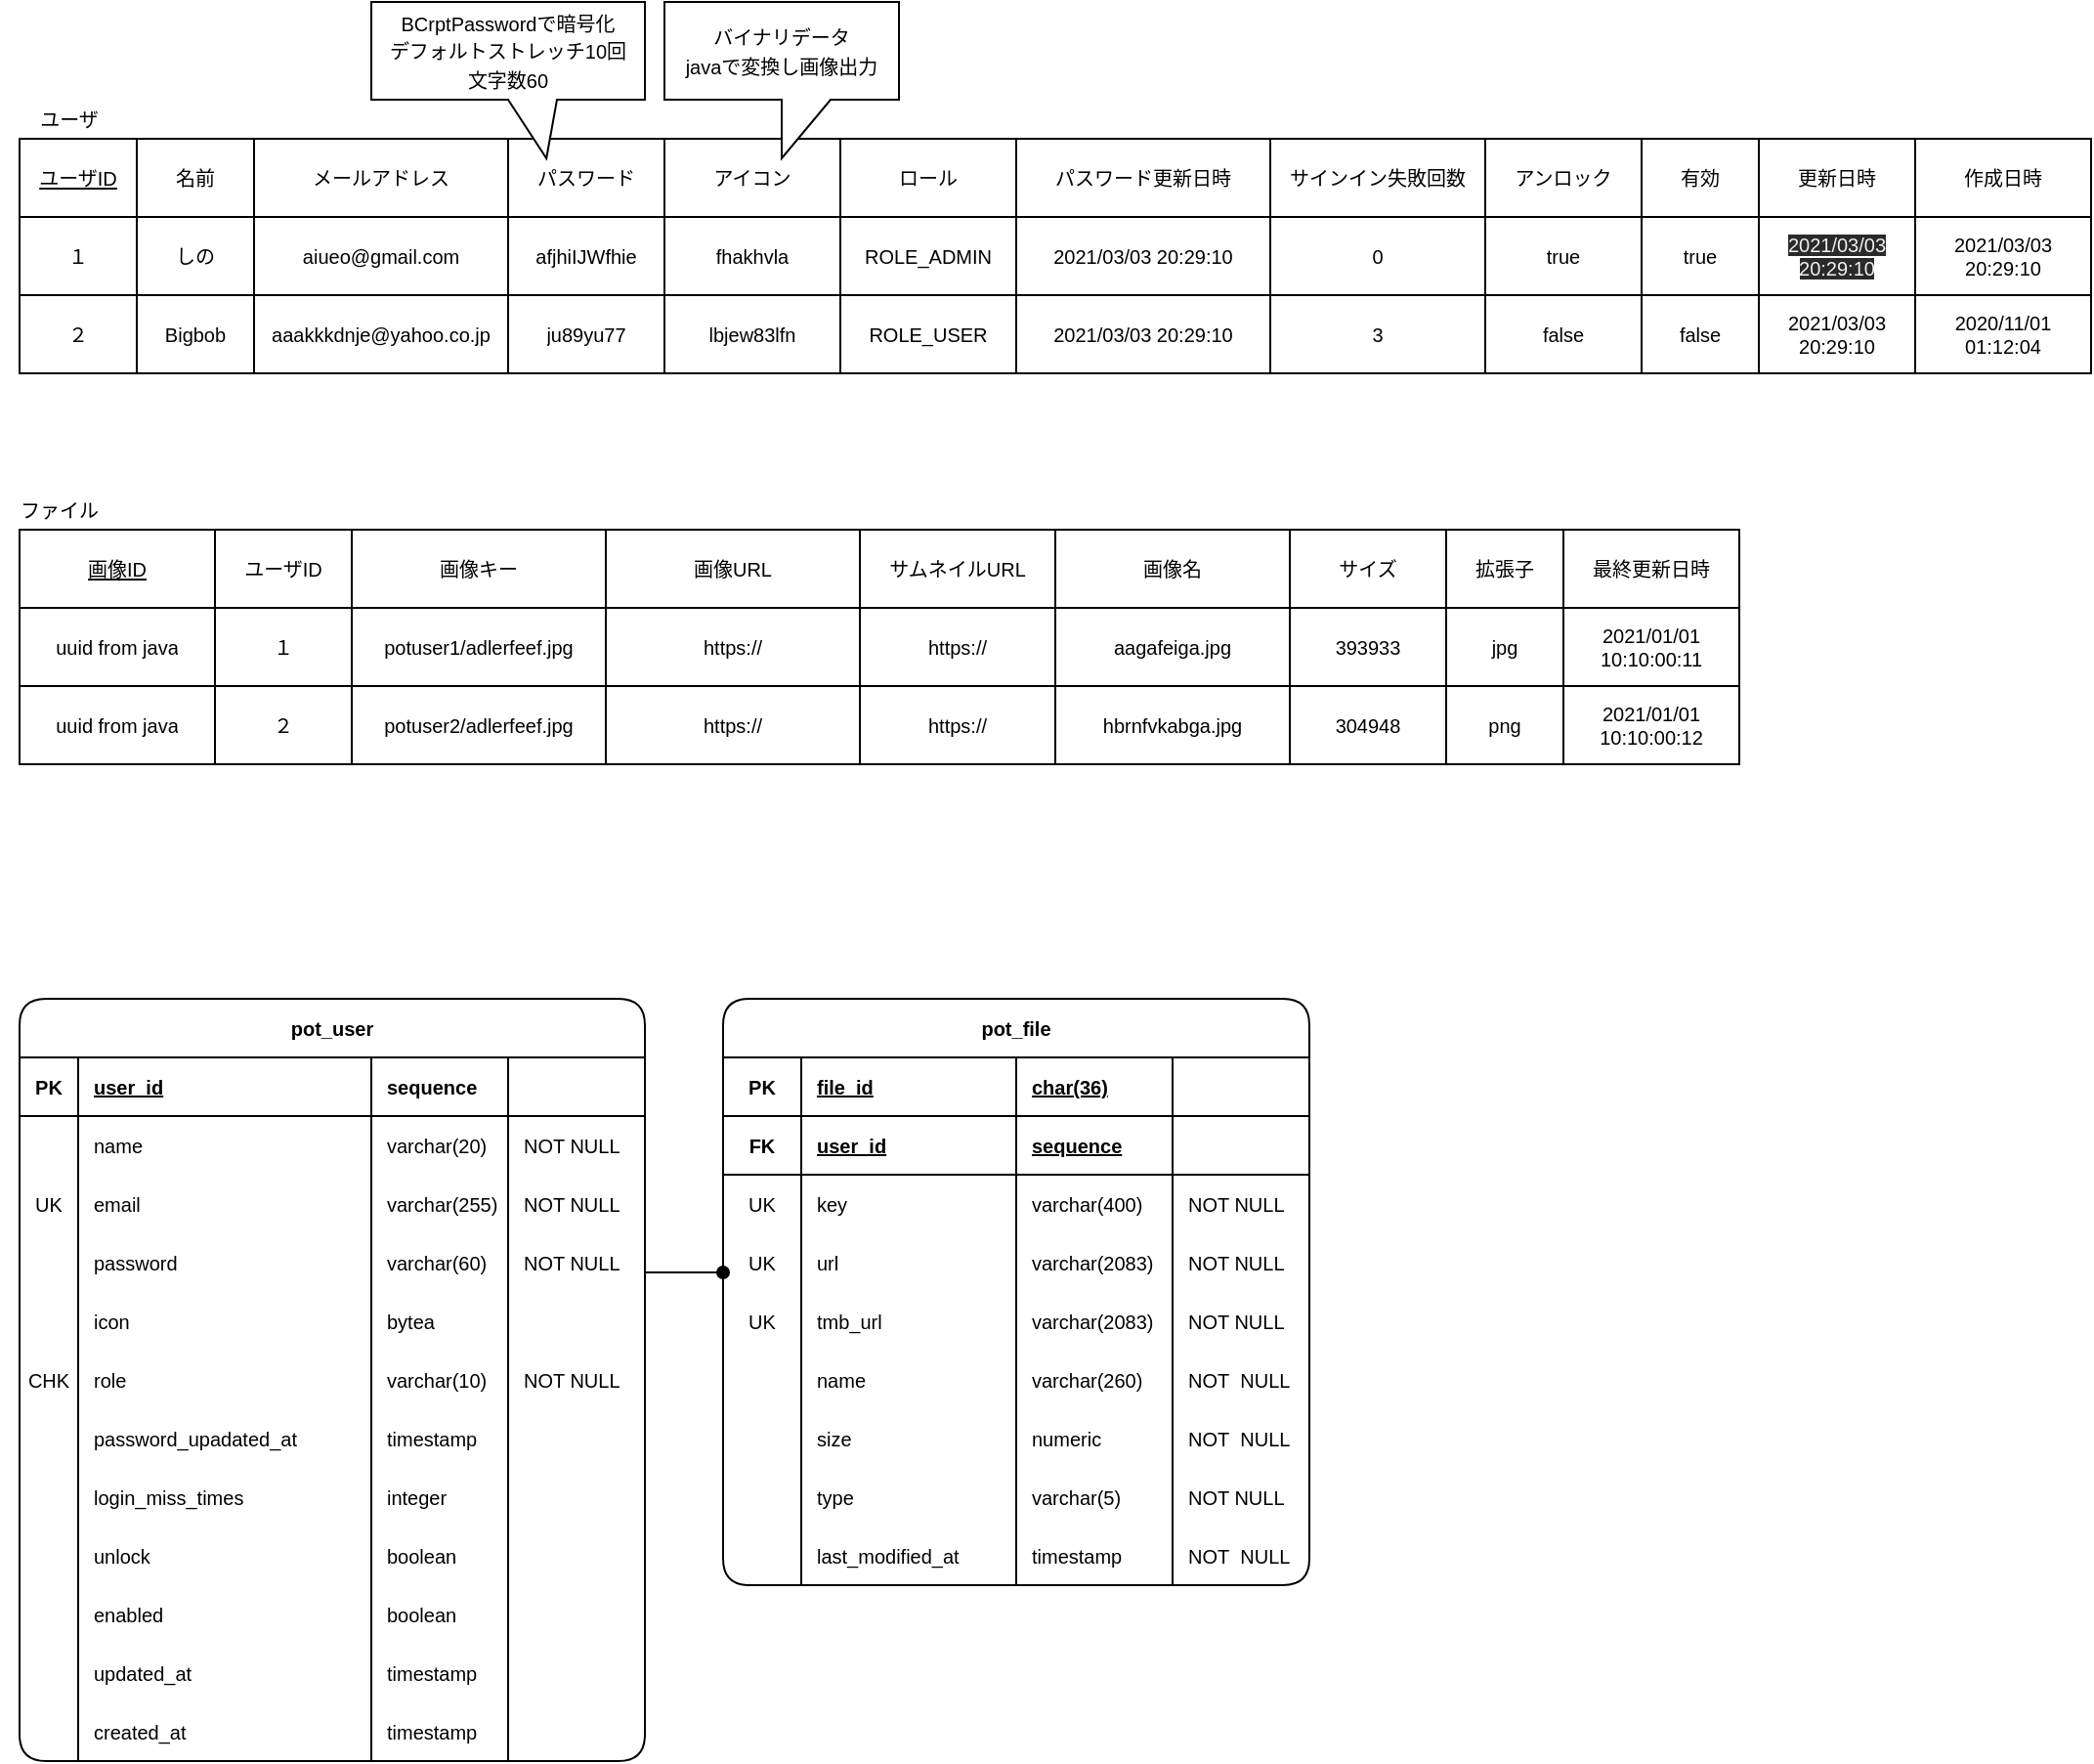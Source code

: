 <mxfile version="14.6.6" type="embed" pages="2"><diagram id="QV3cCd6eq64nft1bvd9X" name="テーブル表"><mxGraphModel dx="459" dy="487" grid="1" gridSize="10" guides="1" tooltips="1" connect="1" arrows="1" fold="1" page="1" pageScale="1" pageWidth="827" pageHeight="1169" math="0" shadow="0"><root><mxCell id="KHWvVhG0guuP3SYzxtQW-0"/><mxCell id="KHWvVhG0guuP3SYzxtQW-1" parent="KHWvVhG0guuP3SYzxtQW-0"/><mxCell id="MYZr6q4ZqEm6WkBMbpIB-1" value="pot_user" style="shape=table;startSize=30;container=1;collapsible=1;childLayout=tableLayout;fixedRows=1;rowLines=0;fontStyle=1;align=center;resizeLast=1;rounded=1;shadow=0;dashed=0;strokeWidth=1;fontFamily=Helvetica;fontSize=10;" parent="KHWvVhG0guuP3SYzxtQW-1" vertex="1"><mxGeometry x="40" y="560" width="320" height="390" as="geometry"/></mxCell><mxCell id="MYZr6q4ZqEm6WkBMbpIB-2" value="" style="shape=partialRectangle;collapsible=0;dropTarget=0;pointerEvents=0;fillColor=none;top=0;left=0;bottom=1;right=0;points=[[0,0.5],[1,0.5]];portConstraint=eastwest;fontFamily=Helvetica;fontSize=10;" parent="MYZr6q4ZqEm6WkBMbpIB-1" vertex="1"><mxGeometry y="30" width="320" height="30" as="geometry"/></mxCell><mxCell id="MYZr6q4ZqEm6WkBMbpIB-3" value="PK" style="shape=partialRectangle;connectable=0;fillColor=none;top=0;left=0;bottom=0;right=0;fontStyle=1;overflow=hidden;fontFamily=Helvetica;fontSize=10;" parent="MYZr6q4ZqEm6WkBMbpIB-2" vertex="1"><mxGeometry width="30" height="30" as="geometry"/></mxCell><mxCell id="MYZr6q4ZqEm6WkBMbpIB-4" value="user_id" style="shape=partialRectangle;connectable=0;fillColor=none;top=0;left=0;bottom=0;right=0;align=left;spacingLeft=6;fontStyle=5;overflow=hidden;fontFamily=Helvetica;fontSize=10;" parent="MYZr6q4ZqEm6WkBMbpIB-2" vertex="1"><mxGeometry x="30" width="150" height="30" as="geometry"/></mxCell><mxCell id="MYZr6q4ZqEm6WkBMbpIB-5" value="sequence" style="shape=partialRectangle;connectable=0;fillColor=none;top=0;left=0;bottom=0;right=0;align=left;spacingLeft=6;fontStyle=1;overflow=hidden;fontFamily=Helvetica;fontSize=10;" parent="MYZr6q4ZqEm6WkBMbpIB-2" vertex="1"><mxGeometry x="180" width="70" height="30" as="geometry"/></mxCell><mxCell id="MYZr6q4ZqEm6WkBMbpIB-264" style="shape=partialRectangle;connectable=0;fillColor=none;top=0;left=0;bottom=0;right=0;align=left;spacingLeft=6;fontStyle=1;overflow=hidden;fontFamily=Helvetica;fontSize=10;" parent="MYZr6q4ZqEm6WkBMbpIB-2" vertex="1"><mxGeometry x="250" width="70" height="30" as="geometry"/></mxCell><mxCell id="43" style="shape=partialRectangle;collapsible=0;dropTarget=0;pointerEvents=0;fillColor=none;top=0;left=0;bottom=0;right=0;points=[[0,0.5],[1,0.5]];portConstraint=eastwest;fontFamily=Helvetica;fontSize=10;" parent="MYZr6q4ZqEm6WkBMbpIB-1" vertex="1"><mxGeometry y="60" width="320" height="30" as="geometry"/></mxCell><mxCell id="44" style="shape=partialRectangle;connectable=0;fillColor=none;top=0;left=0;bottom=0;right=0;editable=1;overflow=hidden;fontFamily=Helvetica;fontSize=10;" parent="43" vertex="1"><mxGeometry width="30" height="30" as="geometry"/></mxCell><mxCell id="45" value="name" style="shape=partialRectangle;connectable=0;fillColor=none;top=0;left=0;bottom=0;right=0;align=left;spacingLeft=6;overflow=hidden;fontFamily=Helvetica;fontSize=10;" parent="43" vertex="1"><mxGeometry x="30" width="150" height="30" as="geometry"/></mxCell><mxCell id="46" value="varchar(20)" style="shape=partialRectangle;connectable=0;fillColor=none;top=0;left=0;bottom=0;right=0;align=left;spacingLeft=6;overflow=hidden;fontFamily=Helvetica;fontSize=10;" parent="43" vertex="1"><mxGeometry x="180" width="70" height="30" as="geometry"/></mxCell><mxCell id="47" value="NOT NULL" style="shape=partialRectangle;connectable=0;fillColor=none;top=0;left=0;bottom=0;right=0;align=left;spacingLeft=6;overflow=hidden;fontFamily=Helvetica;fontSize=10;" parent="43" vertex="1"><mxGeometry x="250" width="70" height="30" as="geometry"/></mxCell><mxCell id="48" style="shape=partialRectangle;collapsible=0;dropTarget=0;pointerEvents=0;fillColor=none;top=0;left=0;bottom=0;right=0;points=[[0,0.5],[1,0.5]];portConstraint=eastwest;fontFamily=Helvetica;fontSize=10;" parent="MYZr6q4ZqEm6WkBMbpIB-1" vertex="1"><mxGeometry y="90" width="320" height="30" as="geometry"/></mxCell><mxCell id="49" value="UK" style="shape=partialRectangle;connectable=0;fillColor=none;top=0;left=0;bottom=0;right=0;editable=1;overflow=hidden;fontFamily=Helvetica;fontSize=10;" parent="48" vertex="1"><mxGeometry width="30" height="30" as="geometry"/></mxCell><mxCell id="50" value="email" style="shape=partialRectangle;connectable=0;fillColor=none;top=0;left=0;bottom=0;right=0;align=left;spacingLeft=6;overflow=hidden;fontFamily=Helvetica;fontSize=10;" parent="48" vertex="1"><mxGeometry x="30" width="150" height="30" as="geometry"/></mxCell><mxCell id="51" value="varchar(255)" style="shape=partialRectangle;connectable=0;fillColor=none;top=0;left=0;bottom=0;right=0;align=left;spacingLeft=6;overflow=hidden;fontFamily=Helvetica;fontSize=10;" parent="48" vertex="1"><mxGeometry x="180" width="70" height="30" as="geometry"/></mxCell><mxCell id="52" value="NOT NULL" style="shape=partialRectangle;connectable=0;fillColor=none;top=0;left=0;bottom=0;right=0;align=left;spacingLeft=6;overflow=hidden;fontFamily=Helvetica;fontSize=10;" parent="48" vertex="1"><mxGeometry x="250" width="70" height="30" as="geometry"/></mxCell><mxCell id="MYZr6q4ZqEm6WkBMbpIB-222" style="shape=partialRectangle;collapsible=0;dropTarget=0;pointerEvents=0;fillColor=none;top=0;left=0;bottom=0;right=0;points=[[0,0.5],[1,0.5]];portConstraint=eastwest;fontFamily=Helvetica;fontSize=10;" parent="MYZr6q4ZqEm6WkBMbpIB-1" vertex="1"><mxGeometry y="120" width="320" height="30" as="geometry"/></mxCell><mxCell id="MYZr6q4ZqEm6WkBMbpIB-223" value="" style="shape=partialRectangle;connectable=0;fillColor=none;top=0;left=0;bottom=0;right=0;editable=1;overflow=hidden;fontFamily=Helvetica;fontSize=10;" parent="MYZr6q4ZqEm6WkBMbpIB-222" vertex="1"><mxGeometry width="30" height="30" as="geometry"/></mxCell><mxCell id="MYZr6q4ZqEm6WkBMbpIB-224" value="password" style="shape=partialRectangle;connectable=0;fillColor=none;top=0;left=0;bottom=0;right=0;align=left;spacingLeft=6;overflow=hidden;fontFamily=Helvetica;fontSize=10;" parent="MYZr6q4ZqEm6WkBMbpIB-222" vertex="1"><mxGeometry x="30" width="150" height="30" as="geometry"/></mxCell><mxCell id="MYZr6q4ZqEm6WkBMbpIB-225" value="varchar(60)" style="shape=partialRectangle;connectable=0;fillColor=none;top=0;left=0;bottom=0;right=0;align=left;spacingLeft=6;overflow=hidden;fontFamily=Helvetica;fontSize=10;" parent="MYZr6q4ZqEm6WkBMbpIB-222" vertex="1"><mxGeometry x="180" width="70" height="30" as="geometry"/></mxCell><mxCell id="MYZr6q4ZqEm6WkBMbpIB-265" value="NOT NULL" style="shape=partialRectangle;connectable=0;fillColor=none;top=0;left=0;bottom=0;right=0;align=left;spacingLeft=6;overflow=hidden;fontFamily=Helvetica;fontSize=10;" parent="MYZr6q4ZqEm6WkBMbpIB-222" vertex="1"><mxGeometry x="250" width="70" height="30" as="geometry"/></mxCell><mxCell id="MYZr6q4ZqEm6WkBMbpIB-226" style="shape=partialRectangle;collapsible=0;dropTarget=0;pointerEvents=0;fillColor=none;top=0;left=0;bottom=0;right=0;points=[[0,0.5],[1,0.5]];portConstraint=eastwest;fontFamily=Helvetica;fontSize=10;" parent="MYZr6q4ZqEm6WkBMbpIB-1" vertex="1"><mxGeometry y="150" width="320" height="30" as="geometry"/></mxCell><mxCell id="MYZr6q4ZqEm6WkBMbpIB-227" style="shape=partialRectangle;connectable=0;fillColor=none;top=0;left=0;bottom=0;right=0;editable=1;overflow=hidden;fontFamily=Helvetica;fontSize=10;" parent="MYZr6q4ZqEm6WkBMbpIB-226" vertex="1"><mxGeometry width="30" height="30" as="geometry"/></mxCell><mxCell id="MYZr6q4ZqEm6WkBMbpIB-228" value="icon" style="shape=partialRectangle;connectable=0;fillColor=none;top=0;left=0;bottom=0;right=0;align=left;spacingLeft=6;overflow=hidden;fontFamily=Helvetica;fontSize=10;" parent="MYZr6q4ZqEm6WkBMbpIB-226" vertex="1"><mxGeometry x="30" width="150" height="30" as="geometry"/></mxCell><mxCell id="MYZr6q4ZqEm6WkBMbpIB-229" value="bytea" style="shape=partialRectangle;connectable=0;fillColor=none;top=0;left=0;bottom=0;right=0;align=left;spacingLeft=6;overflow=hidden;fontFamily=Helvetica;fontSize=10;" parent="MYZr6q4ZqEm6WkBMbpIB-226" vertex="1"><mxGeometry x="180" width="70" height="30" as="geometry"/></mxCell><mxCell id="MYZr6q4ZqEm6WkBMbpIB-266" value="" style="shape=partialRectangle;connectable=0;fillColor=none;top=0;left=0;bottom=0;right=0;align=left;spacingLeft=6;overflow=hidden;fontFamily=Helvetica;fontSize=10;" parent="MYZr6q4ZqEm6WkBMbpIB-226" vertex="1"><mxGeometry x="250" width="70" height="30" as="geometry"/></mxCell><mxCell id="MYZr6q4ZqEm6WkBMbpIB-242" style="shape=partialRectangle;collapsible=0;dropTarget=0;pointerEvents=0;fillColor=none;top=0;left=0;bottom=0;right=0;points=[[0,0.5],[1,0.5]];portConstraint=eastwest;fontFamily=Helvetica;fontSize=10;" parent="MYZr6q4ZqEm6WkBMbpIB-1" vertex="1"><mxGeometry y="180" width="320" height="30" as="geometry"/></mxCell><mxCell id="MYZr6q4ZqEm6WkBMbpIB-243" value="CHK" style="shape=partialRectangle;connectable=0;fillColor=none;top=0;left=0;bottom=0;right=0;editable=1;overflow=hidden;fontFamily=Helvetica;fontSize=10;" parent="MYZr6q4ZqEm6WkBMbpIB-242" vertex="1"><mxGeometry width="30" height="30" as="geometry"/></mxCell><mxCell id="MYZr6q4ZqEm6WkBMbpIB-244" value="role" style="shape=partialRectangle;connectable=0;fillColor=none;top=0;left=0;bottom=0;right=0;align=left;spacingLeft=6;overflow=hidden;fontFamily=Helvetica;fontSize=10;" parent="MYZr6q4ZqEm6WkBMbpIB-242" vertex="1"><mxGeometry x="30" width="150" height="30" as="geometry"/></mxCell><mxCell id="MYZr6q4ZqEm6WkBMbpIB-245" value="varchar(10)" style="shape=partialRectangle;connectable=0;fillColor=none;top=0;left=0;bottom=0;right=0;align=left;spacingLeft=6;overflow=hidden;fontFamily=Helvetica;fontSize=10;" parent="MYZr6q4ZqEm6WkBMbpIB-242" vertex="1"><mxGeometry x="180" width="70" height="30" as="geometry"/></mxCell><mxCell id="MYZr6q4ZqEm6WkBMbpIB-269" value="NOT NULL" style="shape=partialRectangle;connectable=0;fillColor=none;top=0;left=0;bottom=0;right=0;align=left;spacingLeft=6;overflow=hidden;fontFamily=Helvetica;fontSize=10;" parent="MYZr6q4ZqEm6WkBMbpIB-242" vertex="1"><mxGeometry x="250" width="70" height="30" as="geometry"/></mxCell><mxCell id="22" style="shape=partialRectangle;collapsible=0;dropTarget=0;pointerEvents=0;fillColor=none;top=0;left=0;bottom=0;right=0;points=[[0,0.5],[1,0.5]];portConstraint=eastwest;fontFamily=Helvetica;fontSize=10;" parent="MYZr6q4ZqEm6WkBMbpIB-1" vertex="1"><mxGeometry y="210" width="320" height="30" as="geometry"/></mxCell><mxCell id="23" style="shape=partialRectangle;connectable=0;fillColor=none;top=0;left=0;bottom=0;right=0;editable=1;overflow=hidden;fontFamily=Helvetica;fontSize=10;" parent="22" vertex="1"><mxGeometry width="30" height="30" as="geometry"/></mxCell><mxCell id="24" value="password_upadated_at" style="shape=partialRectangle;connectable=0;fillColor=none;top=0;left=0;bottom=0;right=0;align=left;spacingLeft=6;overflow=hidden;fontFamily=Helvetica;fontSize=10;" parent="22" vertex="1"><mxGeometry x="30" width="150" height="30" as="geometry"/></mxCell><mxCell id="25" value="timestamp" style="shape=partialRectangle;connectable=0;fillColor=none;top=0;left=0;bottom=0;right=0;align=left;spacingLeft=6;overflow=hidden;fontFamily=Helvetica;fontSize=10;" parent="22" vertex="1"><mxGeometry x="180" width="70" height="30" as="geometry"/></mxCell><mxCell id="26" style="shape=partialRectangle;connectable=0;fillColor=none;top=0;left=0;bottom=0;right=0;align=left;spacingLeft=6;overflow=hidden;fontFamily=Helvetica;fontSize=10;" parent="22" vertex="1"><mxGeometry x="250" width="70" height="30" as="geometry"/></mxCell><mxCell id="MYZr6q4ZqEm6WkBMbpIB-246" style="shape=partialRectangle;collapsible=0;dropTarget=0;pointerEvents=0;fillColor=none;top=0;left=0;bottom=0;right=0;points=[[0,0.5],[1,0.5]];portConstraint=eastwest;fontFamily=Helvetica;fontSize=10;" parent="MYZr6q4ZqEm6WkBMbpIB-1" vertex="1"><mxGeometry y="240" width="320" height="30" as="geometry"/></mxCell><mxCell id="MYZr6q4ZqEm6WkBMbpIB-247" value="" style="shape=partialRectangle;connectable=0;fillColor=none;top=0;left=0;bottom=0;right=0;editable=1;overflow=hidden;fontFamily=Helvetica;fontSize=10;" parent="MYZr6q4ZqEm6WkBMbpIB-246" vertex="1"><mxGeometry width="30" height="30" as="geometry"/></mxCell><mxCell id="MYZr6q4ZqEm6WkBMbpIB-248" value="login_miss_times" style="shape=partialRectangle;connectable=0;fillColor=none;top=0;left=0;bottom=0;right=0;align=left;spacingLeft=6;overflow=hidden;fontFamily=Helvetica;fontSize=10;" parent="MYZr6q4ZqEm6WkBMbpIB-246" vertex="1"><mxGeometry x="30" width="150" height="30" as="geometry"/></mxCell><mxCell id="MYZr6q4ZqEm6WkBMbpIB-249" value="integer" style="shape=partialRectangle;connectable=0;fillColor=none;top=0;left=0;bottom=0;right=0;align=left;spacingLeft=6;overflow=hidden;fontFamily=Helvetica;fontSize=10;" parent="MYZr6q4ZqEm6WkBMbpIB-246" vertex="1"><mxGeometry x="180" width="70" height="30" as="geometry"/></mxCell><mxCell id="MYZr6q4ZqEm6WkBMbpIB-270" value="" style="shape=partialRectangle;connectable=0;fillColor=none;top=0;left=0;bottom=0;right=0;align=left;spacingLeft=6;overflow=hidden;fontFamily=Helvetica;fontSize=10;" parent="MYZr6q4ZqEm6WkBMbpIB-246" vertex="1"><mxGeometry x="250" width="70" height="30" as="geometry"/></mxCell><mxCell id="68" style="shape=partialRectangle;collapsible=0;dropTarget=0;pointerEvents=0;fillColor=none;top=0;left=0;bottom=0;right=0;points=[[0,0.5],[1,0.5]];portConstraint=eastwest;fontFamily=Helvetica;fontSize=10;" parent="MYZr6q4ZqEm6WkBMbpIB-1" vertex="1"><mxGeometry y="270" width="320" height="30" as="geometry"/></mxCell><mxCell id="69" style="shape=partialRectangle;connectable=0;fillColor=none;top=0;left=0;bottom=0;right=0;editable=1;overflow=hidden;fontFamily=Helvetica;fontSize=10;" parent="68" vertex="1"><mxGeometry width="30" height="30" as="geometry"/></mxCell><mxCell id="70" value="unlock" style="shape=partialRectangle;connectable=0;fillColor=none;top=0;left=0;bottom=0;right=0;align=left;spacingLeft=6;overflow=hidden;fontFamily=Helvetica;fontSize=10;" parent="68" vertex="1"><mxGeometry x="30" width="150" height="30" as="geometry"/></mxCell><mxCell id="71" value="boolean" style="shape=partialRectangle;connectable=0;fillColor=none;top=0;left=0;bottom=0;right=0;align=left;spacingLeft=6;overflow=hidden;fontFamily=Helvetica;fontSize=10;" parent="68" vertex="1"><mxGeometry x="180" width="70" height="30" as="geometry"/></mxCell><mxCell id="72" style="shape=partialRectangle;connectable=0;fillColor=none;top=0;left=0;bottom=0;right=0;align=left;spacingLeft=6;overflow=hidden;fontFamily=Helvetica;fontSize=10;" parent="68" vertex="1"><mxGeometry x="250" width="70" height="30" as="geometry"/></mxCell><mxCell id="63" style="shape=partialRectangle;collapsible=0;dropTarget=0;pointerEvents=0;fillColor=none;top=0;left=0;bottom=0;right=0;points=[[0,0.5],[1,0.5]];portConstraint=eastwest;fontFamily=Helvetica;fontSize=10;" parent="MYZr6q4ZqEm6WkBMbpIB-1" vertex="1"><mxGeometry y="300" width="320" height="30" as="geometry"/></mxCell><mxCell id="64" style="shape=partialRectangle;connectable=0;fillColor=none;top=0;left=0;bottom=0;right=0;editable=1;overflow=hidden;fontFamily=Helvetica;fontSize=10;" parent="63" vertex="1"><mxGeometry width="30" height="30" as="geometry"/></mxCell><mxCell id="65" value="enabled" style="shape=partialRectangle;connectable=0;fillColor=none;top=0;left=0;bottom=0;right=0;align=left;spacingLeft=6;overflow=hidden;fontFamily=Helvetica;fontSize=10;" parent="63" vertex="1"><mxGeometry x="30" width="150" height="30" as="geometry"/></mxCell><mxCell id="66" value="boolean" style="shape=partialRectangle;connectable=0;fillColor=none;top=0;left=0;bottom=0;right=0;align=left;spacingLeft=6;overflow=hidden;fontFamily=Helvetica;fontSize=10;" parent="63" vertex="1"><mxGeometry x="180" width="70" height="30" as="geometry"/></mxCell><mxCell id="67" style="shape=partialRectangle;connectable=0;fillColor=none;top=0;left=0;bottom=0;right=0;align=left;spacingLeft=6;overflow=hidden;fontFamily=Helvetica;fontSize=10;" parent="63" vertex="1"><mxGeometry x="250" width="70" height="30" as="geometry"/></mxCell><mxCell id="MYZr6q4ZqEm6WkBMbpIB-6" value="" style="shape=partialRectangle;collapsible=0;dropTarget=0;pointerEvents=0;fillColor=none;top=0;left=0;bottom=0;right=0;points=[[0,0.5],[1,0.5]];portConstraint=eastwest;fontFamily=Helvetica;fontSize=10;" parent="MYZr6q4ZqEm6WkBMbpIB-1" vertex="1"><mxGeometry y="330" width="320" height="30" as="geometry"/></mxCell><mxCell id="MYZr6q4ZqEm6WkBMbpIB-7" value="" style="shape=partialRectangle;connectable=0;fillColor=none;top=0;left=0;bottom=0;right=0;editable=1;overflow=hidden;fontFamily=Helvetica;fontSize=10;" parent="MYZr6q4ZqEm6WkBMbpIB-6" vertex="1"><mxGeometry width="30" height="30" as="geometry"/></mxCell><mxCell id="MYZr6q4ZqEm6WkBMbpIB-8" value="updated_at" style="shape=partialRectangle;connectable=0;fillColor=none;top=0;left=0;bottom=0;right=0;align=left;spacingLeft=6;overflow=hidden;fontFamily=Helvetica;fontSize=10;" parent="MYZr6q4ZqEm6WkBMbpIB-6" vertex="1"><mxGeometry x="30" width="150" height="30" as="geometry"/></mxCell><mxCell id="MYZr6q4ZqEm6WkBMbpIB-9" value="timestamp" style="shape=partialRectangle;connectable=0;fillColor=none;top=0;left=0;bottom=0;right=0;align=left;spacingLeft=6;overflow=hidden;fontFamily=Helvetica;fontSize=10;" parent="MYZr6q4ZqEm6WkBMbpIB-6" vertex="1"><mxGeometry x="180" width="70" height="30" as="geometry"/></mxCell><mxCell id="MYZr6q4ZqEm6WkBMbpIB-272" style="shape=partialRectangle;connectable=0;fillColor=none;top=0;left=0;bottom=0;right=0;align=left;spacingLeft=6;overflow=hidden;fontFamily=Helvetica;fontSize=10;" parent="MYZr6q4ZqEm6WkBMbpIB-6" vertex="1"><mxGeometry x="250" width="70" height="30" as="geometry"/></mxCell><mxCell id="3" style="shape=partialRectangle;collapsible=0;dropTarget=0;pointerEvents=0;fillColor=none;top=0;left=0;bottom=0;right=0;points=[[0,0.5],[1,0.5]];portConstraint=eastwest;fontFamily=Helvetica;fontSize=10;" parent="MYZr6q4ZqEm6WkBMbpIB-1" vertex="1"><mxGeometry y="360" width="320" height="30" as="geometry"/></mxCell><mxCell id="4" style="shape=partialRectangle;connectable=0;fillColor=none;top=0;left=0;bottom=0;right=0;editable=1;overflow=hidden;fontFamily=Helvetica;fontSize=10;" parent="3" vertex="1"><mxGeometry width="30" height="30" as="geometry"/></mxCell><mxCell id="5" value="created_at" style="shape=partialRectangle;connectable=0;fillColor=none;top=0;left=0;bottom=0;right=0;align=left;spacingLeft=6;overflow=hidden;fontFamily=Helvetica;fontSize=10;" parent="3" vertex="1"><mxGeometry x="30" width="150" height="30" as="geometry"/></mxCell><mxCell id="6" value="timestamp" style="shape=partialRectangle;connectable=0;fillColor=none;top=0;left=0;bottom=0;right=0;align=left;spacingLeft=6;overflow=hidden;fontFamily=Helvetica;fontSize=10;" parent="3" vertex="1"><mxGeometry x="180" width="70" height="30" as="geometry"/></mxCell><mxCell id="7" style="shape=partialRectangle;connectable=0;fillColor=none;top=0;left=0;bottom=0;right=0;align=left;spacingLeft=6;overflow=hidden;fontFamily=Helvetica;fontSize=10;" parent="3" vertex="1"><mxGeometry x="250" width="70" height="30" as="geometry"/></mxCell><mxCell id="MYZr6q4ZqEm6WkBMbpIB-22" value="pot_file" style="shape=table;startSize=30;container=1;collapsible=1;childLayout=tableLayout;fixedRows=1;rowLines=0;fontStyle=1;align=center;resizeLast=1;rounded=1;shadow=0;dashed=0;strokeWidth=1;fontFamily=Helvetica;fontSize=10;" parent="KHWvVhG0guuP3SYzxtQW-1" vertex="1"><mxGeometry x="400" y="560" width="300" height="300" as="geometry"/></mxCell><mxCell id="MYZr6q4ZqEm6WkBMbpIB-23" value="" style="shape=partialRectangle;collapsible=0;dropTarget=0;pointerEvents=0;fillColor=none;top=0;left=0;bottom=1;right=0;points=[[0,0.5],[1,0.5]];portConstraint=eastwest;fontFamily=Helvetica;fontSize=10;" parent="MYZr6q4ZqEm6WkBMbpIB-22" vertex="1"><mxGeometry y="30" width="300" height="30" as="geometry"/></mxCell><mxCell id="MYZr6q4ZqEm6WkBMbpIB-24" value="PK" style="shape=partialRectangle;connectable=0;fillColor=none;top=0;left=0;bottom=0;right=0;fontStyle=1;overflow=hidden;fontFamily=Helvetica;fontSize=10;" parent="MYZr6q4ZqEm6WkBMbpIB-23" vertex="1"><mxGeometry width="40" height="30" as="geometry"/></mxCell><mxCell id="MYZr6q4ZqEm6WkBMbpIB-25" value="file_id" style="shape=partialRectangle;connectable=0;fillColor=none;top=0;left=0;bottom=0;right=0;align=left;spacingLeft=6;fontStyle=5;overflow=hidden;fontFamily=Helvetica;fontSize=10;" parent="MYZr6q4ZqEm6WkBMbpIB-23" vertex="1"><mxGeometry x="40" width="110" height="30" as="geometry"/></mxCell><mxCell id="MYZr6q4ZqEm6WkBMbpIB-26" value="char(36)" style="shape=partialRectangle;connectable=0;fillColor=none;top=0;left=0;bottom=0;right=0;align=left;spacingLeft=6;fontStyle=5;overflow=hidden;fontFamily=Helvetica;fontSize=10;" parent="MYZr6q4ZqEm6WkBMbpIB-23" vertex="1"><mxGeometry x="150" width="80" height="30" as="geometry"/></mxCell><mxCell id="MYZr6q4ZqEm6WkBMbpIB-273" style="shape=partialRectangle;connectable=0;fillColor=none;top=0;left=0;bottom=0;right=0;align=left;spacingLeft=6;fontStyle=5;overflow=hidden;fontFamily=Helvetica;fontSize=10;" parent="MYZr6q4ZqEm6WkBMbpIB-23" vertex="1"><mxGeometry x="230" width="70" height="30" as="geometry"/></mxCell><mxCell id="78" style="shape=partialRectangle;collapsible=0;dropTarget=0;pointerEvents=0;fillColor=none;top=0;left=0;bottom=1;right=0;points=[[0,0.5],[1,0.5]];portConstraint=eastwest;fontFamily=Helvetica;fontSize=10;" parent="MYZr6q4ZqEm6WkBMbpIB-22" vertex="1"><mxGeometry y="60" width="300" height="30" as="geometry"/></mxCell><mxCell id="79" value="FK" style="shape=partialRectangle;connectable=0;fillColor=none;top=0;left=0;bottom=0;right=0;fontStyle=1;overflow=hidden;fontFamily=Helvetica;fontSize=10;" parent="78" vertex="1"><mxGeometry width="40" height="30" as="geometry"/></mxCell><mxCell id="80" value="user_id" style="shape=partialRectangle;connectable=0;fillColor=none;top=0;left=0;bottom=0;right=0;align=left;spacingLeft=6;fontStyle=5;overflow=hidden;fontFamily=Helvetica;fontSize=10;" parent="78" vertex="1"><mxGeometry x="40" width="110" height="30" as="geometry"/></mxCell><mxCell id="81" value="sequence" style="shape=partialRectangle;connectable=0;fillColor=none;top=0;left=0;bottom=0;right=0;align=left;spacingLeft=6;fontStyle=5;overflow=hidden;fontFamily=Helvetica;fontSize=10;" parent="78" vertex="1"><mxGeometry x="150" width="80" height="30" as="geometry"/></mxCell><mxCell id="82" style="shape=partialRectangle;connectable=0;fillColor=none;top=0;left=0;bottom=0;right=0;align=left;spacingLeft=6;fontStyle=5;overflow=hidden;fontFamily=Helvetica;fontSize=10;" parent="78" vertex="1"><mxGeometry x="230" width="70" height="30" as="geometry"/></mxCell><mxCell id="MYZr6q4ZqEm6WkBMbpIB-253" style="shape=partialRectangle;collapsible=0;dropTarget=0;pointerEvents=0;fillColor=none;top=0;left=0;bottom=0;right=0;points=[[0,0.5],[1,0.5]];portConstraint=eastwest;fontFamily=Helvetica;fontSize=10;" parent="MYZr6q4ZqEm6WkBMbpIB-22" vertex="1"><mxGeometry y="90" width="300" height="30" as="geometry"/></mxCell><mxCell id="MYZr6q4ZqEm6WkBMbpIB-254" value="UK" style="shape=partialRectangle;connectable=0;fillColor=none;top=0;left=0;bottom=0;right=0;editable=1;overflow=hidden;fontFamily=Helvetica;fontSize=10;" parent="MYZr6q4ZqEm6WkBMbpIB-253" vertex="1"><mxGeometry width="40" height="30" as="geometry"/></mxCell><mxCell id="MYZr6q4ZqEm6WkBMbpIB-255" value="key" style="shape=partialRectangle;connectable=0;fillColor=none;top=0;left=0;bottom=0;right=0;align=left;spacingLeft=6;overflow=hidden;fontFamily=Helvetica;fontSize=10;" parent="MYZr6q4ZqEm6WkBMbpIB-253" vertex="1"><mxGeometry x="40" width="110" height="30" as="geometry"/></mxCell><mxCell id="MYZr6q4ZqEm6WkBMbpIB-256" value="varchar(400)" style="shape=partialRectangle;connectable=0;fillColor=none;top=0;left=0;bottom=0;right=0;align=left;spacingLeft=6;overflow=hidden;fontFamily=Helvetica;fontSize=10;" parent="MYZr6q4ZqEm6WkBMbpIB-253" vertex="1"><mxGeometry x="150" width="80" height="30" as="geometry"/></mxCell><mxCell id="MYZr6q4ZqEm6WkBMbpIB-274" value="NOT NULL" style="shape=partialRectangle;connectable=0;fillColor=none;top=0;left=0;bottom=0;right=0;align=left;spacingLeft=6;overflow=hidden;fontFamily=Helvetica;fontSize=10;" parent="MYZr6q4ZqEm6WkBMbpIB-253" vertex="1"><mxGeometry x="230" width="70" height="30" as="geometry"/></mxCell><mxCell id="108" style="shape=partialRectangle;collapsible=0;dropTarget=0;pointerEvents=0;fillColor=none;top=0;left=0;bottom=0;right=0;points=[[0,0.5],[1,0.5]];portConstraint=eastwest;fontFamily=Helvetica;fontSize=10;" parent="MYZr6q4ZqEm6WkBMbpIB-22" vertex="1"><mxGeometry y="120" width="300" height="30" as="geometry"/></mxCell><mxCell id="109" value="UK" style="shape=partialRectangle;connectable=0;fillColor=none;top=0;left=0;bottom=0;right=0;editable=1;overflow=hidden;fontFamily=Helvetica;fontSize=10;" parent="108" vertex="1"><mxGeometry width="40" height="30" as="geometry"/></mxCell><mxCell id="110" value="url" style="shape=partialRectangle;connectable=0;fillColor=none;top=0;left=0;bottom=0;right=0;align=left;spacingLeft=6;overflow=hidden;fontFamily=Helvetica;fontSize=10;" parent="108" vertex="1"><mxGeometry x="40" width="110" height="30" as="geometry"/></mxCell><mxCell id="111" value="varchar(2083)" style="shape=partialRectangle;connectable=0;fillColor=none;top=0;left=0;bottom=0;right=0;align=left;spacingLeft=6;overflow=hidden;fontFamily=Helvetica;fontSize=10;" parent="108" vertex="1"><mxGeometry x="150" width="80" height="30" as="geometry"/></mxCell><mxCell id="112" value="NOT NULL" style="shape=partialRectangle;connectable=0;fillColor=none;top=0;left=0;bottom=0;right=0;align=left;spacingLeft=6;overflow=hidden;fontFamily=Helvetica;fontSize=10;" parent="108" vertex="1"><mxGeometry x="230" width="70" height="30" as="geometry"/></mxCell><mxCell id="116" style="shape=partialRectangle;collapsible=0;dropTarget=0;pointerEvents=0;fillColor=none;top=0;left=0;bottom=0;right=0;points=[[0,0.5],[1,0.5]];portConstraint=eastwest;fontFamily=Helvetica;fontSize=10;" vertex="1" parent="MYZr6q4ZqEm6WkBMbpIB-22"><mxGeometry y="150" width="300" height="30" as="geometry"/></mxCell><mxCell id="117" value="UK" style="shape=partialRectangle;connectable=0;fillColor=none;top=0;left=0;bottom=0;right=0;editable=1;overflow=hidden;fontFamily=Helvetica;fontSize=10;" vertex="1" parent="116"><mxGeometry width="40" height="30" as="geometry"/></mxCell><mxCell id="118" value="tmb_url" style="shape=partialRectangle;connectable=0;fillColor=none;top=0;left=0;bottom=0;right=0;align=left;spacingLeft=6;overflow=hidden;fontFamily=Helvetica;fontSize=10;" vertex="1" parent="116"><mxGeometry x="40" width="110" height="30" as="geometry"/></mxCell><mxCell id="119" value="varchar(2083)" style="shape=partialRectangle;connectable=0;fillColor=none;top=0;left=0;bottom=0;right=0;align=left;spacingLeft=6;overflow=hidden;fontFamily=Helvetica;fontSize=10;" vertex="1" parent="116"><mxGeometry x="150" width="80" height="30" as="geometry"/></mxCell><mxCell id="120" value="NOT NULL" style="shape=partialRectangle;connectable=0;fillColor=none;top=0;left=0;bottom=0;right=0;align=left;spacingLeft=6;overflow=hidden;fontFamily=Helvetica;fontSize=10;" vertex="1" parent="116"><mxGeometry x="230" width="70" height="30" as="geometry"/></mxCell><mxCell id="100" style="shape=partialRectangle;collapsible=0;dropTarget=0;pointerEvents=0;fillColor=none;top=0;left=0;bottom=0;right=0;points=[[0,0.5],[1,0.5]];portConstraint=eastwest;fontFamily=Helvetica;fontSize=10;" parent="MYZr6q4ZqEm6WkBMbpIB-22" vertex="1"><mxGeometry y="180" width="300" height="30" as="geometry"/></mxCell><mxCell id="101" style="shape=partialRectangle;connectable=0;fillColor=none;top=0;left=0;bottom=0;right=0;editable=1;overflow=hidden;fontFamily=Helvetica;fontSize=10;" parent="100" vertex="1"><mxGeometry width="40" height="30" as="geometry"/></mxCell><mxCell id="102" value="name" style="shape=partialRectangle;connectable=0;fillColor=none;top=0;left=0;bottom=0;right=0;align=left;spacingLeft=6;overflow=hidden;fontFamily=Helvetica;fontSize=10;" parent="100" vertex="1"><mxGeometry x="40" width="110" height="30" as="geometry"/></mxCell><mxCell id="103" value="varchar(260)" style="shape=partialRectangle;connectable=0;fillColor=none;top=0;left=0;bottom=0;right=0;align=left;spacingLeft=6;overflow=hidden;fontFamily=Helvetica;fontSize=10;" parent="100" vertex="1"><mxGeometry x="150" width="80" height="30" as="geometry"/></mxCell><mxCell id="104" value="NOT  NULL" style="shape=partialRectangle;connectable=0;fillColor=none;top=0;left=0;bottom=0;right=0;align=left;spacingLeft=6;overflow=hidden;fontFamily=Helvetica;fontSize=10;" parent="100" vertex="1"><mxGeometry x="230" width="70" height="30" as="geometry"/></mxCell><mxCell id="MYZr6q4ZqEm6WkBMbpIB-31" value="" style="shape=partialRectangle;collapsible=0;dropTarget=0;pointerEvents=0;fillColor=none;top=0;left=0;bottom=0;right=0;points=[[0,0.5],[1,0.5]];portConstraint=eastwest;fontFamily=Helvetica;fontSize=10;" parent="MYZr6q4ZqEm6WkBMbpIB-22" vertex="1"><mxGeometry y="210" width="300" height="30" as="geometry"/></mxCell><mxCell id="MYZr6q4ZqEm6WkBMbpIB-32" value="" style="shape=partialRectangle;connectable=0;fillColor=none;top=0;left=0;bottom=0;right=0;editable=1;overflow=hidden;fontFamily=Helvetica;fontSize=10;" parent="MYZr6q4ZqEm6WkBMbpIB-31" vertex="1"><mxGeometry width="40" height="30" as="geometry"/></mxCell><mxCell id="MYZr6q4ZqEm6WkBMbpIB-33" value="size" style="shape=partialRectangle;connectable=0;fillColor=none;top=0;left=0;bottom=0;right=0;align=left;spacingLeft=6;overflow=hidden;fontFamily=Helvetica;fontSize=10;" parent="MYZr6q4ZqEm6WkBMbpIB-31" vertex="1"><mxGeometry x="40" width="110" height="30" as="geometry"/></mxCell><mxCell id="MYZr6q4ZqEm6WkBMbpIB-34" value="numeric" style="shape=partialRectangle;connectable=0;fillColor=none;top=0;left=0;bottom=0;right=0;align=left;spacingLeft=6;overflow=hidden;fontFamily=Helvetica;fontSize=10;" parent="MYZr6q4ZqEm6WkBMbpIB-31" vertex="1"><mxGeometry x="150" width="80" height="30" as="geometry"/></mxCell><mxCell id="MYZr6q4ZqEm6WkBMbpIB-276" value="NOT  NULL" style="shape=partialRectangle;connectable=0;fillColor=none;top=0;left=0;bottom=0;right=0;align=left;spacingLeft=6;overflow=hidden;fontFamily=Helvetica;fontSize=10;" parent="MYZr6q4ZqEm6WkBMbpIB-31" vertex="1"><mxGeometry x="230" width="70" height="30" as="geometry"/></mxCell><mxCell id="MYZr6q4ZqEm6WkBMbpIB-35" value="" style="shape=partialRectangle;collapsible=0;dropTarget=0;pointerEvents=0;fillColor=none;top=0;left=0;bottom=0;right=0;points=[[0,0.5],[1,0.5]];portConstraint=eastwest;fontFamily=Helvetica;fontSize=10;" parent="MYZr6q4ZqEm6WkBMbpIB-22" vertex="1"><mxGeometry y="240" width="300" height="30" as="geometry"/></mxCell><mxCell id="MYZr6q4ZqEm6WkBMbpIB-36" value="" style="shape=partialRectangle;connectable=0;fillColor=none;top=0;left=0;bottom=0;right=0;editable=1;overflow=hidden;fontFamily=Helvetica;fontSize=10;" parent="MYZr6q4ZqEm6WkBMbpIB-35" vertex="1"><mxGeometry width="40" height="30" as="geometry"/></mxCell><mxCell id="MYZr6q4ZqEm6WkBMbpIB-37" value="type" style="shape=partialRectangle;connectable=0;fillColor=none;top=0;left=0;bottom=0;right=0;align=left;spacingLeft=6;overflow=hidden;fontFamily=Helvetica;fontSize=10;" parent="MYZr6q4ZqEm6WkBMbpIB-35" vertex="1"><mxGeometry x="40" width="110" height="30" as="geometry"/></mxCell><mxCell id="MYZr6q4ZqEm6WkBMbpIB-38" value="varchar(5)" style="shape=partialRectangle;connectable=0;fillColor=none;top=0;left=0;bottom=0;right=0;align=left;spacingLeft=6;overflow=hidden;fontFamily=Helvetica;fontSize=10;" parent="MYZr6q4ZqEm6WkBMbpIB-35" vertex="1"><mxGeometry x="150" width="80" height="30" as="geometry"/></mxCell><mxCell id="MYZr6q4ZqEm6WkBMbpIB-277" value="NOT NULL" style="shape=partialRectangle;connectable=0;fillColor=none;top=0;left=0;bottom=0;right=0;align=left;spacingLeft=6;overflow=hidden;fontFamily=Helvetica;fontSize=10;" parent="MYZr6q4ZqEm6WkBMbpIB-35" vertex="1"><mxGeometry x="230" width="70" height="30" as="geometry"/></mxCell><mxCell id="MYZr6q4ZqEm6WkBMbpIB-43" style="shape=partialRectangle;collapsible=0;dropTarget=0;pointerEvents=0;fillColor=none;top=0;left=0;bottom=0;right=0;points=[[0,0.5],[1,0.5]];portConstraint=eastwest;fontFamily=Helvetica;fontSize=10;" parent="MYZr6q4ZqEm6WkBMbpIB-22" vertex="1"><mxGeometry y="270" width="300" height="30" as="geometry"/></mxCell><mxCell id="MYZr6q4ZqEm6WkBMbpIB-44" style="shape=partialRectangle;connectable=0;fillColor=none;top=0;left=0;bottom=0;right=0;editable=1;overflow=hidden;fontFamily=Helvetica;fontSize=10;" parent="MYZr6q4ZqEm6WkBMbpIB-43" vertex="1"><mxGeometry width="40" height="30" as="geometry"/></mxCell><mxCell id="MYZr6q4ZqEm6WkBMbpIB-45" value="last_modified_at" style="shape=partialRectangle;connectable=0;fillColor=none;top=0;left=0;bottom=0;right=0;align=left;spacingLeft=6;overflow=hidden;fontFamily=Helvetica;fontSize=10;" parent="MYZr6q4ZqEm6WkBMbpIB-43" vertex="1"><mxGeometry x="40" width="110" height="30" as="geometry"/></mxCell><mxCell id="MYZr6q4ZqEm6WkBMbpIB-46" value="timestamp" style="shape=partialRectangle;connectable=0;fillColor=none;top=0;left=0;bottom=0;right=0;align=left;spacingLeft=6;overflow=hidden;fontFamily=Helvetica;fontSize=10;" parent="MYZr6q4ZqEm6WkBMbpIB-43" vertex="1"><mxGeometry x="150" width="80" height="30" as="geometry"/></mxCell><mxCell id="MYZr6q4ZqEm6WkBMbpIB-278" value="NOT  NULL" style="shape=partialRectangle;connectable=0;fillColor=none;top=0;left=0;bottom=0;right=0;align=left;spacingLeft=6;overflow=hidden;fontFamily=Helvetica;fontSize=10;" parent="MYZr6q4ZqEm6WkBMbpIB-43" vertex="1"><mxGeometry x="230" width="70" height="30" as="geometry"/></mxCell><mxCell id="MYZr6q4ZqEm6WkBMbpIB-133" value="" style="shape=table;html=1;whiteSpace=wrap;startSize=0;container=1;collapsible=0;childLayout=tableLayout;fontFamily=Helvetica;fontSize=10;" parent="KHWvVhG0guuP3SYzxtQW-1" vertex="1"><mxGeometry x="40" y="120" width="1060" height="120" as="geometry"/></mxCell><mxCell id="MYZr6q4ZqEm6WkBMbpIB-138" value="" style="shape=partialRectangle;html=1;whiteSpace=wrap;collapsible=0;dropTarget=0;pointerEvents=0;fillColor=none;top=0;left=0;bottom=0;right=0;points=[[0,0.5],[1,0.5]];portConstraint=eastwest;fontSize=10;" parent="MYZr6q4ZqEm6WkBMbpIB-133" vertex="1"><mxGeometry width="1060" height="40" as="geometry"/></mxCell><mxCell id="10" value="&lt;u&gt;ユーザID&lt;/u&gt;" style="shape=partialRectangle;html=1;whiteSpace=wrap;connectable=0;fillColor=none;top=0;left=0;bottom=0;right=0;overflow=hidden;fontSize=10;" parent="MYZr6q4ZqEm6WkBMbpIB-138" vertex="1"><mxGeometry width="60" height="40" as="geometry"/></mxCell><mxCell id="28" value="&lt;span&gt;名前&lt;/span&gt;" style="shape=partialRectangle;html=1;whiteSpace=wrap;connectable=0;fillColor=none;top=0;left=0;bottom=0;right=0;overflow=hidden;fontSize=10;" parent="MYZr6q4ZqEm6WkBMbpIB-138" vertex="1"><mxGeometry x="60" width="60" height="40" as="geometry"/></mxCell><mxCell id="MYZr6q4ZqEm6WkBMbpIB-139" value="&lt;span style=&quot;font-size: 10px&quot;&gt;メールアドレス&lt;/span&gt;" style="shape=partialRectangle;html=1;whiteSpace=wrap;connectable=0;fillColor=none;top=0;left=0;bottom=0;right=0;overflow=hidden;fontSize=10;" parent="MYZr6q4ZqEm6WkBMbpIB-138" vertex="1"><mxGeometry x="120" width="130" height="40" as="geometry"/></mxCell><mxCell id="MYZr6q4ZqEm6WkBMbpIB-207" value="パスワード" style="shape=partialRectangle;html=1;whiteSpace=wrap;connectable=0;fillColor=none;top=0;left=0;bottom=0;right=0;overflow=hidden;fontSize=10;" parent="MYZr6q4ZqEm6WkBMbpIB-138" vertex="1"><mxGeometry x="250" width="80" height="40" as="geometry"/></mxCell><mxCell id="18" value="アイコン" style="shape=partialRectangle;html=1;whiteSpace=wrap;connectable=0;fillColor=none;top=0;left=0;bottom=0;right=0;overflow=hidden;fontSize=10;" parent="MYZr6q4ZqEm6WkBMbpIB-138" vertex="1"><mxGeometry x="330" width="90" height="40" as="geometry"/></mxCell><mxCell id="MYZr6q4ZqEm6WkBMbpIB-150" value="ロール" style="shape=partialRectangle;html=1;whiteSpace=wrap;connectable=0;fillColor=none;top=0;left=0;bottom=0;right=0;overflow=hidden;fontSize=10;" parent="MYZr6q4ZqEm6WkBMbpIB-138" vertex="1"><mxGeometry x="420" width="90" height="40" as="geometry"/></mxCell><mxCell id="31" value="パスワード更新日時" style="shape=partialRectangle;html=1;whiteSpace=wrap;connectable=0;fillColor=none;top=0;left=0;bottom=0;right=0;overflow=hidden;fontSize=10;" parent="MYZr6q4ZqEm6WkBMbpIB-138" vertex="1"><mxGeometry x="510" width="130" height="40" as="geometry"/></mxCell><mxCell id="34" value="サインイン失敗回数" style="shape=partialRectangle;html=1;whiteSpace=wrap;connectable=0;fillColor=none;top=0;left=0;bottom=0;right=0;overflow=hidden;fontSize=10;" parent="MYZr6q4ZqEm6WkBMbpIB-138" vertex="1"><mxGeometry x="640" width="110" height="40" as="geometry"/></mxCell><mxCell id="37" value="アンロック" style="shape=partialRectangle;html=1;whiteSpace=wrap;connectable=0;fillColor=none;top=0;left=0;bottom=0;right=0;overflow=hidden;fontSize=10;" parent="MYZr6q4ZqEm6WkBMbpIB-138" vertex="1"><mxGeometry x="750" width="80" height="40" as="geometry"/></mxCell><mxCell id="40" value="有効" style="shape=partialRectangle;html=1;whiteSpace=wrap;connectable=0;fillColor=none;top=0;left=0;bottom=0;right=0;overflow=hidden;fontSize=10;" parent="MYZr6q4ZqEm6WkBMbpIB-138" vertex="1"><mxGeometry x="830" width="60" height="40" as="geometry"/></mxCell><mxCell id="MYZr6q4ZqEm6WkBMbpIB-210" value="更新日時" style="shape=partialRectangle;html=1;whiteSpace=wrap;connectable=0;fillColor=none;top=0;left=0;bottom=0;right=0;overflow=hidden;fontSize=10;" parent="MYZr6q4ZqEm6WkBMbpIB-138" vertex="1"><mxGeometry x="890" width="80" height="40" as="geometry"/></mxCell><mxCell id="0" value="作成日時" style="shape=partialRectangle;html=1;whiteSpace=wrap;connectable=0;fillColor=none;top=0;left=0;bottom=0;right=0;overflow=hidden;fontSize=10;" parent="MYZr6q4ZqEm6WkBMbpIB-138" vertex="1"><mxGeometry x="970" width="90" height="40" as="geometry"/></mxCell><mxCell id="MYZr6q4ZqEm6WkBMbpIB-142" value="" style="shape=partialRectangle;html=1;whiteSpace=wrap;collapsible=0;dropTarget=0;pointerEvents=0;fillColor=none;top=0;left=0;bottom=0;right=0;points=[[0,0.5],[1,0.5]];portConstraint=eastwest;fontSize=10;" parent="MYZr6q4ZqEm6WkBMbpIB-133" vertex="1"><mxGeometry y="40" width="1060" height="40" as="geometry"/></mxCell><mxCell id="11" value="１" style="shape=partialRectangle;html=1;whiteSpace=wrap;connectable=0;fillColor=none;top=0;left=0;bottom=0;right=0;overflow=hidden;fontSize=10;" parent="MYZr6q4ZqEm6WkBMbpIB-142" vertex="1"><mxGeometry width="60" height="40" as="geometry"/></mxCell><mxCell id="29" value="&lt;span&gt;しの&lt;/span&gt;" style="shape=partialRectangle;html=1;whiteSpace=wrap;connectable=0;fillColor=none;top=0;left=0;bottom=0;right=0;overflow=hidden;fontSize=10;" parent="MYZr6q4ZqEm6WkBMbpIB-142" vertex="1"><mxGeometry x="60" width="60" height="40" as="geometry"/></mxCell><mxCell id="MYZr6q4ZqEm6WkBMbpIB-143" value="aiueo@gmail.com&lt;br&gt;" style="shape=partialRectangle;html=1;whiteSpace=wrap;connectable=0;fillColor=none;top=0;left=0;bottom=0;right=0;overflow=hidden;fontSize=10;" parent="MYZr6q4ZqEm6WkBMbpIB-142" vertex="1"><mxGeometry x="120" width="130" height="40" as="geometry"/></mxCell><mxCell id="MYZr6q4ZqEm6WkBMbpIB-208" value="afjhiIJWfhie" style="shape=partialRectangle;html=1;whiteSpace=wrap;connectable=0;fillColor=none;top=0;left=0;bottom=0;right=0;overflow=hidden;fontSize=10;" parent="MYZr6q4ZqEm6WkBMbpIB-142" vertex="1"><mxGeometry x="250" width="80" height="40" as="geometry"/></mxCell><mxCell id="19" value="fhakhvla" style="shape=partialRectangle;html=1;whiteSpace=wrap;connectable=0;fillColor=none;top=0;left=0;bottom=0;right=0;overflow=hidden;fontSize=10;" parent="MYZr6q4ZqEm6WkBMbpIB-142" vertex="1"><mxGeometry x="330" width="90" height="40" as="geometry"/></mxCell><mxCell id="MYZr6q4ZqEm6WkBMbpIB-151" value="ROLE_ADMIN" style="shape=partialRectangle;html=1;whiteSpace=wrap;connectable=0;fillColor=none;top=0;left=0;bottom=0;right=0;overflow=hidden;fontSize=10;" parent="MYZr6q4ZqEm6WkBMbpIB-142" vertex="1"><mxGeometry x="420" width="90" height="40" as="geometry"/></mxCell><mxCell id="32" value="&lt;span&gt;2021/03/03 20:29:10&lt;/span&gt;" style="shape=partialRectangle;html=1;whiteSpace=wrap;connectable=0;fillColor=none;top=0;left=0;bottom=0;right=0;overflow=hidden;fontSize=10;" parent="MYZr6q4ZqEm6WkBMbpIB-142" vertex="1"><mxGeometry x="510" width="130" height="40" as="geometry"/></mxCell><mxCell id="35" value="0" style="shape=partialRectangle;html=1;whiteSpace=wrap;connectable=0;fillColor=none;top=0;left=0;bottom=0;right=0;overflow=hidden;fontSize=10;" parent="MYZr6q4ZqEm6WkBMbpIB-142" vertex="1"><mxGeometry x="640" width="110" height="40" as="geometry"/></mxCell><mxCell id="38" value="true" style="shape=partialRectangle;html=1;whiteSpace=wrap;connectable=0;fillColor=none;top=0;left=0;bottom=0;right=0;overflow=hidden;fontSize=10;" parent="MYZr6q4ZqEm6WkBMbpIB-142" vertex="1"><mxGeometry x="750" width="80" height="40" as="geometry"/></mxCell><mxCell id="41" value="true" style="shape=partialRectangle;html=1;whiteSpace=wrap;connectable=0;fillColor=none;top=0;left=0;bottom=0;right=0;overflow=hidden;fontSize=10;" parent="MYZr6q4ZqEm6WkBMbpIB-142" vertex="1"><mxGeometry x="830" width="60" height="40" as="geometry"/></mxCell><mxCell id="MYZr6q4ZqEm6WkBMbpIB-211" value="&lt;span style=&quot;color: rgb(240 , 240 , 240) ; font-family: &amp;#34;helvetica&amp;#34; ; font-size: 10px ; font-style: normal ; font-weight: 400 ; letter-spacing: normal ; text-align: center ; text-indent: 0px ; text-transform: none ; word-spacing: 0px ; background-color: rgb(42 , 42 , 42) ; display: inline ; float: none&quot;&gt;2021/03/03 20:29:10&lt;/span&gt;" style="shape=partialRectangle;html=1;whiteSpace=wrap;connectable=0;fillColor=none;top=0;left=0;bottom=0;right=0;overflow=hidden;fontSize=10;" parent="MYZr6q4ZqEm6WkBMbpIB-142" vertex="1"><mxGeometry x="890" width="80" height="40" as="geometry"/></mxCell><mxCell id="1" value="2021/03/03 20:29:10" style="shape=partialRectangle;html=1;whiteSpace=wrap;connectable=0;fillColor=none;top=0;left=0;bottom=0;right=0;overflow=hidden;fontSize=10;" parent="MYZr6q4ZqEm6WkBMbpIB-142" vertex="1"><mxGeometry x="970" width="90" height="40" as="geometry"/></mxCell><mxCell id="MYZr6q4ZqEm6WkBMbpIB-134" value="" style="shape=partialRectangle;html=1;whiteSpace=wrap;collapsible=0;dropTarget=0;pointerEvents=0;fillColor=none;top=0;left=0;bottom=0;right=0;points=[[0,0.5],[1,0.5]];portConstraint=eastwest;fontSize=10;" parent="MYZr6q4ZqEm6WkBMbpIB-133" vertex="1"><mxGeometry y="80" width="1060" height="40" as="geometry"/></mxCell><mxCell id="12" value="２" style="shape=partialRectangle;html=1;whiteSpace=wrap;connectable=0;fillColor=none;top=0;left=0;bottom=0;right=0;overflow=hidden;fontSize=10;" parent="MYZr6q4ZqEm6WkBMbpIB-134" vertex="1"><mxGeometry width="60" height="40" as="geometry"/></mxCell><mxCell id="30" value="&lt;span&gt;Bigbob&lt;/span&gt;" style="shape=partialRectangle;html=1;whiteSpace=wrap;connectable=0;fillColor=none;top=0;left=0;bottom=0;right=0;overflow=hidden;fontSize=10;" parent="MYZr6q4ZqEm6WkBMbpIB-134" vertex="1"><mxGeometry x="60" width="60" height="40" as="geometry"/></mxCell><mxCell id="MYZr6q4ZqEm6WkBMbpIB-135" value="aaakkkdnje@yahoo.co.jp" style="shape=partialRectangle;html=1;whiteSpace=wrap;connectable=0;fillColor=none;top=0;left=0;bottom=0;right=0;overflow=hidden;fontSize=10;" parent="MYZr6q4ZqEm6WkBMbpIB-134" vertex="1"><mxGeometry x="120" width="130" height="40" as="geometry"/></mxCell><mxCell id="MYZr6q4ZqEm6WkBMbpIB-209" value="ju89yu77" style="shape=partialRectangle;html=1;whiteSpace=wrap;connectable=0;fillColor=none;top=0;left=0;bottom=0;right=0;overflow=hidden;fontSize=10;" parent="MYZr6q4ZqEm6WkBMbpIB-134" vertex="1"><mxGeometry x="250" width="80" height="40" as="geometry"/></mxCell><mxCell id="20" value="lbjew83lfn" style="shape=partialRectangle;html=1;whiteSpace=wrap;connectable=0;fillColor=none;top=0;left=0;bottom=0;right=0;overflow=hidden;fontSize=10;" parent="MYZr6q4ZqEm6WkBMbpIB-134" vertex="1"><mxGeometry x="330" width="90" height="40" as="geometry"/></mxCell><mxCell id="MYZr6q4ZqEm6WkBMbpIB-152" value="ROLE_USER" style="shape=partialRectangle;html=1;whiteSpace=wrap;connectable=0;fillColor=none;top=0;left=0;bottom=0;right=0;overflow=hidden;fontSize=10;" parent="MYZr6q4ZqEm6WkBMbpIB-134" vertex="1"><mxGeometry x="420" width="90" height="40" as="geometry"/></mxCell><mxCell id="33" value="&lt;span&gt;2021/03/03 20:29:10&lt;/span&gt;" style="shape=partialRectangle;html=1;whiteSpace=wrap;connectable=0;fillColor=none;top=0;left=0;bottom=0;right=0;overflow=hidden;fontSize=10;" parent="MYZr6q4ZqEm6WkBMbpIB-134" vertex="1"><mxGeometry x="510" width="130" height="40" as="geometry"/></mxCell><mxCell id="36" value="3" style="shape=partialRectangle;html=1;whiteSpace=wrap;connectable=0;fillColor=none;top=0;left=0;bottom=0;right=0;overflow=hidden;fontSize=10;" parent="MYZr6q4ZqEm6WkBMbpIB-134" vertex="1"><mxGeometry x="640" width="110" height="40" as="geometry"/></mxCell><mxCell id="39" value="false" style="shape=partialRectangle;html=1;whiteSpace=wrap;connectable=0;fillColor=none;top=0;left=0;bottom=0;right=0;overflow=hidden;fontSize=10;" parent="MYZr6q4ZqEm6WkBMbpIB-134" vertex="1"><mxGeometry x="750" width="80" height="40" as="geometry"/></mxCell><mxCell id="42" value="false" style="shape=partialRectangle;html=1;whiteSpace=wrap;connectable=0;fillColor=none;top=0;left=0;bottom=0;right=0;overflow=hidden;fontSize=10;" parent="MYZr6q4ZqEm6WkBMbpIB-134" vertex="1"><mxGeometry x="830" width="60" height="40" as="geometry"/></mxCell><mxCell id="MYZr6q4ZqEm6WkBMbpIB-212" value="&lt;span style=&quot;font-family: &amp;#34;helvetica&amp;#34;&quot;&gt;2021/03/03 20:29:10&lt;/span&gt;" style="shape=partialRectangle;html=1;whiteSpace=wrap;connectable=0;fillColor=none;top=0;left=0;bottom=0;right=0;overflow=hidden;fontSize=10;" parent="MYZr6q4ZqEm6WkBMbpIB-134" vertex="1"><mxGeometry x="890" width="80" height="40" as="geometry"/></mxCell><mxCell id="2" value="2020/11/01 01:12:04" style="shape=partialRectangle;html=1;whiteSpace=wrap;connectable=0;fillColor=none;top=0;left=0;bottom=0;right=0;overflow=hidden;fontSize=10;" parent="MYZr6q4ZqEm6WkBMbpIB-134" vertex="1"><mxGeometry x="970" width="90" height="40" as="geometry"/></mxCell><mxCell id="MYZr6q4ZqEm6WkBMbpIB-146" value="ユーザ" style="text;html=1;align=center;verticalAlign=middle;resizable=0;points=[];autosize=1;fontSize=10;fontFamily=Helvetica;" parent="KHWvVhG0guuP3SYzxtQW-1" vertex="1"><mxGeometry x="40" y="100" width="50" height="20" as="geometry"/></mxCell><mxCell id="MYZr6q4ZqEm6WkBMbpIB-162" value="" style="shape=table;html=1;whiteSpace=wrap;startSize=0;container=1;collapsible=0;childLayout=tableLayout;fontFamily=Helvetica;fontSize=10;" parent="KHWvVhG0guuP3SYzxtQW-1" vertex="1"><mxGeometry x="40" y="320" width="880" height="120" as="geometry"/></mxCell><mxCell id="MYZr6q4ZqEm6WkBMbpIB-163" value="" style="shape=partialRectangle;html=1;whiteSpace=wrap;collapsible=0;dropTarget=0;pointerEvents=0;fillColor=none;top=0;left=0;bottom=0;right=0;points=[[0,0.5],[1,0.5]];portConstraint=eastwest;fontSize=10;" parent="MYZr6q4ZqEm6WkBMbpIB-162" vertex="1"><mxGeometry width="880" height="40" as="geometry"/></mxCell><mxCell id="MYZr6q4ZqEm6WkBMbpIB-164" value="&lt;u&gt;画像ID&lt;/u&gt;&lt;u style=&quot;font-size: 10px&quot;&gt;&lt;br style=&quot;font-size: 10px&quot;&gt;&lt;/u&gt;" style="shape=partialRectangle;html=1;whiteSpace=wrap;connectable=0;fillColor=none;top=0;left=0;bottom=0;right=0;overflow=hidden;fontSize=10;" parent="MYZr6q4ZqEm6WkBMbpIB-163" vertex="1"><mxGeometry width="100" height="40" as="geometry"/></mxCell><mxCell id="MYZr6q4ZqEm6WkBMbpIB-165" value="ユーザID" style="shape=partialRectangle;html=1;whiteSpace=wrap;connectable=0;fillColor=none;top=0;left=0;bottom=0;right=0;overflow=hidden;fontSize=10;fontStyle=0" parent="MYZr6q4ZqEm6WkBMbpIB-163" vertex="1"><mxGeometry x="100" width="70" height="40" as="geometry"/></mxCell><mxCell id="91" value="画像キー" style="shape=partialRectangle;html=1;whiteSpace=wrap;connectable=0;fillColor=none;top=0;left=0;bottom=0;right=0;overflow=hidden;fontSize=10;fontStyle=0" parent="MYZr6q4ZqEm6WkBMbpIB-163" vertex="1"><mxGeometry x="170" width="130" height="40" as="geometry"/></mxCell><mxCell id="105" value="画像URL" style="shape=partialRectangle;html=1;whiteSpace=wrap;connectable=0;fillColor=none;top=0;left=0;bottom=0;right=0;overflow=hidden;fontSize=10;fontStyle=0" parent="MYZr6q4ZqEm6WkBMbpIB-163" vertex="1"><mxGeometry x="300" width="130" height="40" as="geometry"/></mxCell><mxCell id="113" value="サムネイルURL" style="shape=partialRectangle;html=1;whiteSpace=wrap;connectable=0;fillColor=none;top=0;left=0;bottom=0;right=0;overflow=hidden;fontSize=10;fontStyle=0" vertex="1" parent="MYZr6q4ZqEm6WkBMbpIB-163"><mxGeometry x="430" width="100" height="40" as="geometry"/></mxCell><mxCell id="97" value="画像名" style="shape=partialRectangle;html=1;whiteSpace=wrap;connectable=0;fillColor=none;top=0;left=0;bottom=0;right=0;overflow=hidden;fontSize=10;fontStyle=0" parent="MYZr6q4ZqEm6WkBMbpIB-163" vertex="1"><mxGeometry x="530" width="120" height="40" as="geometry"/></mxCell><mxCell id="MYZr6q4ZqEm6WkBMbpIB-166" value="サイズ" style="shape=partialRectangle;html=1;whiteSpace=wrap;connectable=0;fillColor=none;top=0;left=0;bottom=0;right=0;overflow=hidden;fontSize=10;" parent="MYZr6q4ZqEm6WkBMbpIB-163" vertex="1"><mxGeometry x="650" width="80" height="40" as="geometry"/></mxCell><mxCell id="MYZr6q4ZqEm6WkBMbpIB-168" value="拡張子" style="shape=partialRectangle;html=1;whiteSpace=wrap;connectable=0;fillColor=none;top=0;left=0;bottom=0;right=0;overflow=hidden;fontSize=10;" parent="MYZr6q4ZqEm6WkBMbpIB-163" vertex="1"><mxGeometry x="730" width="60" height="40" as="geometry"/></mxCell><mxCell id="MYZr6q4ZqEm6WkBMbpIB-169" value="最終更新日時" style="shape=partialRectangle;html=1;whiteSpace=wrap;connectable=0;fillColor=none;top=0;left=0;bottom=0;right=0;overflow=hidden;fontSize=10;" parent="MYZr6q4ZqEm6WkBMbpIB-163" vertex="1"><mxGeometry x="790" width="90" height="40" as="geometry"/></mxCell><mxCell id="MYZr6q4ZqEm6WkBMbpIB-171" value="" style="shape=partialRectangle;html=1;whiteSpace=wrap;collapsible=0;dropTarget=0;pointerEvents=0;fillColor=none;top=0;left=0;bottom=0;right=0;points=[[0,0.5],[1,0.5]];portConstraint=eastwest;fontSize=10;" parent="MYZr6q4ZqEm6WkBMbpIB-162" vertex="1"><mxGeometry y="40" width="880" height="40" as="geometry"/></mxCell><mxCell id="MYZr6q4ZqEm6WkBMbpIB-172" value="uuid from java" style="shape=partialRectangle;html=1;whiteSpace=wrap;connectable=0;fillColor=none;top=0;left=0;bottom=0;right=0;overflow=hidden;fontSize=10;" parent="MYZr6q4ZqEm6WkBMbpIB-171" vertex="1"><mxGeometry width="100" height="40" as="geometry"/></mxCell><mxCell id="MYZr6q4ZqEm6WkBMbpIB-173" value="１" style="shape=partialRectangle;html=1;whiteSpace=wrap;connectable=0;fillColor=none;top=0;left=0;bottom=0;right=0;overflow=hidden;fontSize=10;" parent="MYZr6q4ZqEm6WkBMbpIB-171" vertex="1"><mxGeometry x="100" width="70" height="40" as="geometry"/></mxCell><mxCell id="92" value="&lt;span&gt;potuser1/adlerfeef.jpg&lt;/span&gt;" style="shape=partialRectangle;html=1;whiteSpace=wrap;connectable=0;fillColor=none;top=0;left=0;bottom=0;right=0;overflow=hidden;fontSize=10;" parent="MYZr6q4ZqEm6WkBMbpIB-171" vertex="1"><mxGeometry x="170" width="130" height="40" as="geometry"/></mxCell><mxCell id="106" value="https://" style="shape=partialRectangle;html=1;whiteSpace=wrap;connectable=0;fillColor=none;top=0;left=0;bottom=0;right=0;overflow=hidden;fontSize=10;" parent="MYZr6q4ZqEm6WkBMbpIB-171" vertex="1"><mxGeometry x="300" width="130" height="40" as="geometry"/></mxCell><mxCell id="114" value="&lt;span&gt;https://&lt;/span&gt;" style="shape=partialRectangle;html=1;whiteSpace=wrap;connectable=0;fillColor=none;top=0;left=0;bottom=0;right=0;overflow=hidden;fontSize=10;" vertex="1" parent="MYZr6q4ZqEm6WkBMbpIB-171"><mxGeometry x="430" width="100" height="40" as="geometry"/></mxCell><mxCell id="98" value="aagafeiga.jpg" style="shape=partialRectangle;html=1;whiteSpace=wrap;connectable=0;fillColor=none;top=0;left=0;bottom=0;right=0;overflow=hidden;fontSize=10;" parent="MYZr6q4ZqEm6WkBMbpIB-171" vertex="1"><mxGeometry x="530" width="120" height="40" as="geometry"/></mxCell><mxCell id="MYZr6q4ZqEm6WkBMbpIB-174" value="393933" style="shape=partialRectangle;html=1;whiteSpace=wrap;connectable=0;fillColor=none;top=0;left=0;bottom=0;right=0;overflow=hidden;fontSize=10;" parent="MYZr6q4ZqEm6WkBMbpIB-171" vertex="1"><mxGeometry x="650" width="80" height="40" as="geometry"/></mxCell><mxCell id="MYZr6q4ZqEm6WkBMbpIB-176" value="jpg" style="shape=partialRectangle;html=1;whiteSpace=wrap;connectable=0;fillColor=none;top=0;left=0;bottom=0;right=0;overflow=hidden;fontSize=10;" parent="MYZr6q4ZqEm6WkBMbpIB-171" vertex="1"><mxGeometry x="730" width="60" height="40" as="geometry"/></mxCell><mxCell id="MYZr6q4ZqEm6WkBMbpIB-177" value="2021/01/01 10:10:00:11" style="shape=partialRectangle;html=1;whiteSpace=wrap;connectable=0;fillColor=none;top=0;left=0;bottom=0;right=0;overflow=hidden;fontSize=10;" parent="MYZr6q4ZqEm6WkBMbpIB-171" vertex="1"><mxGeometry x="790" width="90" height="40" as="geometry"/></mxCell><mxCell id="MYZr6q4ZqEm6WkBMbpIB-179" value="" style="shape=partialRectangle;html=1;whiteSpace=wrap;collapsible=0;dropTarget=0;pointerEvents=0;fillColor=none;top=0;left=0;bottom=0;right=0;points=[[0,0.5],[1,0.5]];portConstraint=eastwest;fontSize=10;" parent="MYZr6q4ZqEm6WkBMbpIB-162" vertex="1"><mxGeometry y="80" width="880" height="40" as="geometry"/></mxCell><mxCell id="MYZr6q4ZqEm6WkBMbpIB-180" value="&lt;span&gt;uuid from java&lt;/span&gt;" style="shape=partialRectangle;html=1;whiteSpace=wrap;connectable=0;fillColor=none;top=0;left=0;bottom=0;right=0;overflow=hidden;fontSize=10;" parent="MYZr6q4ZqEm6WkBMbpIB-179" vertex="1"><mxGeometry width="100" height="40" as="geometry"/></mxCell><mxCell id="MYZr6q4ZqEm6WkBMbpIB-181" value="２" style="shape=partialRectangle;html=1;whiteSpace=wrap;connectable=0;fillColor=none;top=0;left=0;bottom=0;right=0;overflow=hidden;fontSize=10;" parent="MYZr6q4ZqEm6WkBMbpIB-179" vertex="1"><mxGeometry x="100" width="70" height="40" as="geometry"/></mxCell><mxCell id="93" value="&lt;span&gt;potuser2/adlerfeef.jpg&lt;/span&gt;" style="shape=partialRectangle;html=1;whiteSpace=wrap;connectable=0;fillColor=none;top=0;left=0;bottom=0;right=0;overflow=hidden;fontSize=10;" parent="MYZr6q4ZqEm6WkBMbpIB-179" vertex="1"><mxGeometry x="170" width="130" height="40" as="geometry"/></mxCell><mxCell id="107" value="&lt;span&gt;https://&lt;/span&gt;" style="shape=partialRectangle;html=1;whiteSpace=wrap;connectable=0;fillColor=none;top=0;left=0;bottom=0;right=0;overflow=hidden;fontSize=10;" parent="MYZr6q4ZqEm6WkBMbpIB-179" vertex="1"><mxGeometry x="300" width="130" height="40" as="geometry"/></mxCell><mxCell id="115" value="&lt;span&gt;https://&lt;/span&gt;" style="shape=partialRectangle;html=1;whiteSpace=wrap;connectable=0;fillColor=none;top=0;left=0;bottom=0;right=0;overflow=hidden;fontSize=10;" vertex="1" parent="MYZr6q4ZqEm6WkBMbpIB-179"><mxGeometry x="430" width="100" height="40" as="geometry"/></mxCell><mxCell id="99" value="hbrnfvkabga.jpg" style="shape=partialRectangle;html=1;whiteSpace=wrap;connectable=0;fillColor=none;top=0;left=0;bottom=0;right=0;overflow=hidden;fontSize=10;" parent="MYZr6q4ZqEm6WkBMbpIB-179" vertex="1"><mxGeometry x="530" width="120" height="40" as="geometry"/></mxCell><mxCell id="MYZr6q4ZqEm6WkBMbpIB-182" value="304948" style="shape=partialRectangle;html=1;whiteSpace=wrap;connectable=0;fillColor=none;top=0;left=0;bottom=0;right=0;overflow=hidden;fontSize=10;" parent="MYZr6q4ZqEm6WkBMbpIB-179" vertex="1"><mxGeometry x="650" width="80" height="40" as="geometry"/></mxCell><mxCell id="MYZr6q4ZqEm6WkBMbpIB-184" value="png" style="shape=partialRectangle;html=1;whiteSpace=wrap;connectable=0;fillColor=none;top=0;left=0;bottom=0;right=0;overflow=hidden;fontSize=10;" parent="MYZr6q4ZqEm6WkBMbpIB-179" vertex="1"><mxGeometry x="730" width="60" height="40" as="geometry"/></mxCell><mxCell id="MYZr6q4ZqEm6WkBMbpIB-185" value="2021/01/01 10:10:00:12" style="shape=partialRectangle;html=1;whiteSpace=wrap;connectable=0;fillColor=none;top=0;left=0;bottom=0;right=0;overflow=hidden;fontSize=10;" parent="MYZr6q4ZqEm6WkBMbpIB-179" vertex="1"><mxGeometry x="790" width="90" height="40" as="geometry"/></mxCell><mxCell id="MYZr6q4ZqEm6WkBMbpIB-192" value="ファイル" style="text;html=1;align=center;verticalAlign=middle;resizable=0;points=[];autosize=1;fontSize=10;fontFamily=Helvetica;" parent="KHWvVhG0guuP3SYzxtQW-1" vertex="1"><mxGeometry x="30" y="300" width="60" height="20" as="geometry"/></mxCell><mxCell id="MYZr6q4ZqEm6WkBMbpIB-282" value="" style="endArrow=oval;html=1;rounded=0;fontFamily=Helvetica;fontSize=10;endFill=1;" parent="KHWvVhG0guuP3SYzxtQW-1" edge="1"><mxGeometry relative="1" as="geometry"><mxPoint x="360" y="700" as="sourcePoint"/><mxPoint x="400" y="700" as="targetPoint"/></mxGeometry></mxCell><mxCell id="17" value="&lt;span style=&quot;font-size: 10px&quot;&gt;BCrptPasswordで暗号化&lt;br&gt;デフォルトストレッチ10回&lt;br&gt;文字数60&lt;br&gt;&lt;/span&gt;" style="shape=callout;whiteSpace=wrap;html=1;perimeter=calloutPerimeter;position2=0.64;direction=east;base=25;" parent="KHWvVhG0guuP3SYzxtQW-1" vertex="1"><mxGeometry x="220" y="50" width="140" height="80" as="geometry"/></mxCell><mxCell id="21" value="&lt;span style=&quot;font-size: 10px&quot;&gt;バイナリデータ&lt;br&gt;javaで変換し画像出力&lt;br&gt;&lt;/span&gt;" style="shape=callout;whiteSpace=wrap;html=1;perimeter=calloutPerimeter;position2=0.5;direction=east;base=25;" parent="KHWvVhG0guuP3SYzxtQW-1" vertex="1"><mxGeometry x="370" y="50" width="120" height="80" as="geometry"/></mxCell><mxCell id="27" value="&lt;div style=&quot;color: rgb(171 , 178 , 191) ; background-color: rgb(40 , 44 , 52) ; font-family: &amp;#34;consolas&amp;#34; , &amp;#34;courier new&amp;#34; , monospace ; font-size: 14px ; line-height: 19px&quot;&gt;&lt;br&gt;&lt;/div&gt;" style="text;html=1;align=center;verticalAlign=middle;resizable=0;points=[];autosize=1;" parent="KHWvVhG0guuP3SYzxtQW-1" vertex="1"><mxGeometry x="405" y="500" width="20" height="20" as="geometry"/></mxCell></root></mxGraphModel></diagram><diagram id="5Cn4iMFR66sD8KCR1BDw" name="Mapper">&#xa;        &#xa;        &#xa;        &#xa;        &#xa;        &#xa;&#xa;&#xa;&#xa;&#xa;&#xa;        <mxGraphModel dx="543" dy="407" grid="1" gridSize="10" guides="1" tooltips="1" connect="1" arrows="1" fold="1" page="1" pageScale="1" pageWidth="827" pageHeight="1169" math="0" shadow="0">&#xa;            &#xa;            &#xa;            &#xa;            &#xa;            &#xa;&#xa;&#xa;&#xa;&#xa;&#xa;            <root>&#xa;                &#xa;                &#xa;                &#xa;                &#xa;                &#xa;&#xa;&#xa;&#xa;&#xa;&#xa;                <mxCell id="4OcaEQ_S3MehbXQRo18Z-0"/>&#xa;                &#xa;                &#xa;                &#xa;                &#xa;                &#xa;&#xa;&#xa;&#xa;&#xa;&#xa;                <mxCell id="4OcaEQ_S3MehbXQRo18Z-1" parent="4OcaEQ_S3MehbXQRo18Z-0"/>&#xa;                &#xa;                &#xa;                &#xa;                &#xa;                &#xa;&#xa;&#xa;&#xa;&#xa;&#xa;                <mxCell id="4OcaEQ_S3MehbXQRo18Z-2" value="" style="shape=table;html=1;whiteSpace=wrap;startSize=0;container=1;collapsible=0;childLayout=tableLayout;" parent="4OcaEQ_S3MehbXQRo18Z-1" vertex="1">&#xa;                    &#xa;                    &#xa;                    &#xa;                    &#xa;                    &#xa;&#xa;&#xa;&#xa;&#xa;&#xa;                    <mxGeometry x="50" y="120" width="1030" height="510" as="geometry"/>&#xa;                    &#xa;                    &#xa;                    &#xa;                    &#xa;                    &#xa;&#xa;&#xa;&#xa;&#xa;&#xa;                </mxCell>&#xa;                &#xa;                &#xa;                &#xa;                &#xa;                &#xa;&#xa;&#xa;&#xa;&#xa;&#xa;                <mxCell id="4OcaEQ_S3MehbXQRo18Z-3" value="" style="shape=partialRectangle;html=1;whiteSpace=wrap;collapsible=0;dropTarget=0;pointerEvents=0;fillColor=none;top=0;left=0;bottom=0;right=0;points=[[0,0.5],[1,0.5]];portConstraint=eastwest;" parent="4OcaEQ_S3MehbXQRo18Z-2" vertex="1">&#xa;                    &#xa;                    &#xa;                    &#xa;                    &#xa;                    &#xa;&#xa;&#xa;&#xa;&#xa;&#xa;                    <mxGeometry width="1030" height="40" as="geometry"/>&#xa;                    &#xa;                    &#xa;                    &#xa;                    &#xa;                    &#xa;&#xa;&#xa;&#xa;&#xa;&#xa;                </mxCell>&#xa;                &#xa;                &#xa;                &#xa;                &#xa;                &#xa;&#xa;&#xa;&#xa;&#xa;&#xa;                <mxCell id="4OcaEQ_S3MehbXQRo18Z-4" value="操作内容" style="shape=partialRectangle;html=1;whiteSpace=wrap;connectable=0;fillColor=none;top=0;left=0;bottom=0;right=0;overflow=hidden;" parent="4OcaEQ_S3MehbXQRo18Z-3" vertex="1">&#xa;                    &#xa;                    &#xa;                    &#xa;                    &#xa;                    &#xa;&#xa;&#xa;&#xa;&#xa;&#xa;                    <mxGeometry width="130" height="40" as="geometry"/>&#xa;                    &#xa;                    &#xa;                    &#xa;                    &#xa;                    &#xa;&#xa;&#xa;&#xa;&#xa;&#xa;                </mxCell>&#xa;                &#xa;                &#xa;                &#xa;                &#xa;                &#xa;&#xa;&#xa;&#xa;&#xa;&#xa;                <mxCell id="4OcaEQ_S3MehbXQRo18Z-5" value="Model" style="shape=partialRectangle;html=1;whiteSpace=wrap;connectable=0;fillColor=none;top=0;left=0;bottom=0;right=0;overflow=hidden;" parent="4OcaEQ_S3MehbXQRo18Z-3" vertex="1">&#xa;                    &#xa;                    &#xa;                    &#xa;                    &#xa;                    &#xa;&#xa;&#xa;&#xa;&#xa;&#xa;                    <mxGeometry x="130" width="110" height="40" as="geometry"/>&#xa;                    &#xa;                    &#xa;                    &#xa;                    &#xa;                    &#xa;&#xa;&#xa;&#xa;&#xa;&#xa;                </mxCell>&#xa;                &#xa;                &#xa;                &#xa;                &#xa;                &#xa;&#xa;&#xa;&#xa;&#xa;&#xa;                <mxCell id="4OcaEQ_S3MehbXQRo18Z-6" value="Service /&amp;nbsp; Repository / Mapper" style="shape=partialRectangle;html=1;whiteSpace=wrap;connectable=0;fillColor=none;top=0;left=0;bottom=0;right=0;overflow=hidden;" parent="4OcaEQ_S3MehbXQRo18Z-3" vertex="1">&#xa;                    &#xa;                    &#xa;                    &#xa;                    &#xa;                    &#xa;&#xa;&#xa;&#xa;&#xa;&#xa;                    <mxGeometry x="240" width="260" height="40" as="geometry"/>&#xa;                    &#xa;                    &#xa;                    &#xa;                    &#xa;                    &#xa;&#xa;&#xa;&#xa;&#xa;&#xa;                </mxCell>&#xa;                &#xa;                &#xa;                &#xa;                &#xa;                &#xa;&#xa;&#xa;&#xa;&#xa;&#xa;                <mxCell id="jVKhnn11QFMIJSG9VjQc-0" value="Validation" style="shape=partialRectangle;html=1;whiteSpace=wrap;connectable=0;fillColor=none;top=0;left=0;bottom=0;right=0;overflow=hidden;" parent="4OcaEQ_S3MehbXQRo18Z-3" vertex="1">&#xa;                    &#xa;                    &#xa;                    &#xa;                    &#xa;                    &#xa;&#xa;&#xa;&#xa;&#xa;&#xa;                    <mxGeometry x="500" width="200" height="40" as="geometry"/>&#xa;                    &#xa;                    &#xa;                    &#xa;                    &#xa;                    &#xa;&#xa;&#xa;&#xa;&#xa;&#xa;                </mxCell>&#xa;                &#xa;                &#xa;                &#xa;                &#xa;                &#xa;&#xa;&#xa;&#xa;&#xa;&#xa;                <mxCell id="jVKhnn11QFMIJSG9VjQc-36" value="ValidationMessage" style="shape=partialRectangle;html=1;whiteSpace=wrap;connectable=0;fillColor=none;top=0;left=0;bottom=0;right=0;overflow=hidden;" parent="4OcaEQ_S3MehbXQRo18Z-3" vertex="1">&#xa;                    &#xa;                    &#xa;                    &#xa;                    &#xa;                    &#xa;&#xa;&#xa;&#xa;&#xa;&#xa;                    <mxGeometry x="700" width="330" height="40" as="geometry"/>&#xa;                    &#xa;                    &#xa;                    &#xa;                    &#xa;                    &#xa;&#xa;&#xa;&#xa;&#xa;&#xa;                </mxCell>&#xa;                &#xa;                &#xa;                &#xa;                &#xa;                &#xa;&#xa;&#xa;&#xa;&#xa;&#xa;                <mxCell id="4OcaEQ_S3MehbXQRo18Z-7" value="" style="shape=partialRectangle;html=1;whiteSpace=wrap;collapsible=0;dropTarget=0;pointerEvents=0;fillColor=none;top=0;left=0;bottom=0;right=0;points=[[0,0.5],[1,0.5]];portConstraint=eastwest;" parent="4OcaEQ_S3MehbXQRo18Z-2" vertex="1">&#xa;                    &#xa;                    &#xa;                    &#xa;                    &#xa;                    &#xa;&#xa;&#xa;&#xa;&#xa;&#xa;                    <mxGeometry y="40" width="1030" height="60" as="geometry"/>&#xa;                    &#xa;                    &#xa;                    &#xa;                    &#xa;                    &#xa;&#xa;&#xa;&#xa;&#xa;&#xa;                </mxCell>&#xa;                &#xa;                &#xa;                &#xa;                &#xa;                &#xa;&#xa;&#xa;&#xa;&#xa;&#xa;                <mxCell id="4OcaEQ_S3MehbXQRo18Z-8" value="ユーザ登録" style="shape=partialRectangle;html=1;whiteSpace=wrap;connectable=0;fillColor=none;top=0;left=0;bottom=0;right=0;overflow=hidden;" parent="4OcaEQ_S3MehbXQRo18Z-7" vertex="1">&#xa;                    &#xa;                    &#xa;                    &#xa;                    &#xa;                    &#xa;&#xa;&#xa;&#xa;&#xa;&#xa;                    <mxGeometry width="130" height="60" as="geometry"/>&#xa;                    &#xa;                    &#xa;                    &#xa;                    &#xa;                    &#xa;&#xa;&#xa;&#xa;&#xa;&#xa;                </mxCell>&#xa;                &#xa;                &#xa;                &#xa;                &#xa;                &#xa;&#xa;&#xa;&#xa;&#xa;&#xa;                <mxCell id="4OcaEQ_S3MehbXQRo18Z-9" value="SignupForm" style="shape=partialRectangle;html=1;whiteSpace=wrap;connectable=0;fillColor=none;top=0;left=0;bottom=0;right=0;overflow=hidden;" parent="4OcaEQ_S3MehbXQRo18Z-7" vertex="1">&#xa;                    &#xa;                    &#xa;                    &#xa;                    &#xa;                    &#xa;&#xa;&#xa;&#xa;&#xa;&#xa;                    <mxGeometry x="130" width="110" height="60" as="geometry"/>&#xa;                    &#xa;                    &#xa;                    &#xa;                    &#xa;                    &#xa;&#xa;&#xa;&#xa;&#xa;&#xa;                </mxCell>&#xa;                &#xa;                &#xa;                &#xa;                &#xa;                &#xa;&#xa;&#xa;&#xa;&#xa;&#xa;                <mxCell id="4OcaEQ_S3MehbXQRo18Z-10" value="checkDuplicateEmail (param: String)&lt;br&gt;registUser (param: User)" style="shape=partialRectangle;html=1;whiteSpace=wrap;connectable=0;fillColor=none;top=0;left=0;bottom=0;right=0;overflow=hidden;" parent="4OcaEQ_S3MehbXQRo18Z-7" vertex="1">&#xa;                    &#xa;                    &#xa;                    &#xa;                    &#xa;                    &#xa;&#xa;&#xa;&#xa;&#xa;&#xa;                    <mxGeometry x="240" width="260" height="60" as="geometry"/>&#xa;                    &#xa;                    &#xa;                    &#xa;                    &#xa;                    &#xa;&#xa;&#xa;&#xa;&#xa;&#xa;                </mxCell>&#xa;                &#xa;                &#xa;                &#xa;                &#xa;                &#xa;&#xa;&#xa;&#xa;&#xa;&#xa;                <mxCell id="jVKhnn11QFMIJSG9VjQc-1" value="&lt;span&gt;@Unused (checkDuplicateEmail)&lt;br&gt;NONE&lt;br&gt;&lt;/span&gt;" style="shape=partialRectangle;html=1;whiteSpace=wrap;connectable=0;fillColor=none;top=0;left=0;bottom=0;right=0;overflow=hidden;" parent="4OcaEQ_S3MehbXQRo18Z-7" vertex="1">&#xa;                    &#xa;                    &#xa;                    &#xa;                    &#xa;                    &#xa;&#xa;&#xa;&#xa;&#xa;&#xa;                    <mxGeometry x="500" width="200" height="60" as="geometry"/>&#xa;                    &#xa;                    &#xa;                    &#xa;                    &#xa;                    &#xa;&#xa;&#xa;&#xa;&#xa;&#xa;                </mxCell>&#xa;                &#xa;                &#xa;                &#xa;                &#xa;                &#xa;&#xa;&#xa;&#xa;&#xa;&#xa;                <mxCell id="jVKhnn11QFMIJSG9VjQc-37" value="Your email address has already been taken.&lt;br&gt;NONE" style="shape=partialRectangle;html=1;whiteSpace=wrap;connectable=0;fillColor=none;top=0;left=0;bottom=0;right=0;overflow=hidden;" parent="4OcaEQ_S3MehbXQRo18Z-7" vertex="1">&#xa;                    &#xa;                    &#xa;                    &#xa;                    &#xa;                    &#xa;&#xa;&#xa;&#xa;&#xa;&#xa;                    <mxGeometry x="700" width="330" height="60" as="geometry"/>&#xa;                    &#xa;                    &#xa;                    &#xa;                    &#xa;                    &#xa;&#xa;&#xa;&#xa;&#xa;&#xa;                </mxCell>&#xa;                &#xa;                &#xa;                &#xa;                &#xa;                &#xa;&#xa;&#xa;&#xa;&#xa;&#xa;                <mxCell id="4OcaEQ_S3MehbXQRo18Z-11" value="" style="shape=partialRectangle;html=1;whiteSpace=wrap;collapsible=0;dropTarget=0;pointerEvents=0;fillColor=none;top=0;left=0;bottom=0;right=0;points=[[0,0.5],[1,0.5]];portConstraint=eastwest;" parent="4OcaEQ_S3MehbXQRo18Z-2" vertex="1">&#xa;                    &#xa;                    &#xa;                    &#xa;                    &#xa;                    &#xa;&#xa;&#xa;&#xa;&#xa;&#xa;                    <mxGeometry y="100" width="1030" height="50" as="geometry"/>&#xa;                    &#xa;                    &#xa;                    &#xa;                    &#xa;                    &#xa;&#xa;&#xa;&#xa;&#xa;&#xa;                </mxCell>&#xa;                &#xa;                &#xa;                &#xa;                &#xa;                &#xa;&#xa;&#xa;&#xa;&#xa;&#xa;                <mxCell id="4OcaEQ_S3MehbXQRo18Z-12" value="ユーザログイン" style="shape=partialRectangle;html=1;whiteSpace=wrap;connectable=0;fillColor=none;top=0;left=0;bottom=0;right=0;overflow=hidden;" parent="4OcaEQ_S3MehbXQRo18Z-11" vertex="1">&#xa;                    &#xa;                    &#xa;                    &#xa;                    &#xa;                    &#xa;&#xa;&#xa;&#xa;&#xa;&#xa;                    <mxGeometry width="130" height="50" as="geometry"/>&#xa;                    &#xa;                    &#xa;                    &#xa;                    &#xa;                    &#xa;&#xa;&#xa;&#xa;&#xa;&#xa;                </mxCell>&#xa;                &#xa;                &#xa;                &#xa;                &#xa;                &#xa;&#xa;&#xa;&#xa;&#xa;&#xa;                <mxCell id="4OcaEQ_S3MehbXQRo18Z-13" value="SigninForm" style="shape=partialRectangle;html=1;whiteSpace=wrap;connectable=0;fillColor=none;top=0;left=0;bottom=0;right=0;overflow=hidden;" parent="4OcaEQ_S3MehbXQRo18Z-11" vertex="1">&#xa;                    &#xa;                    &#xa;                    &#xa;                    &#xa;                    &#xa;&#xa;&#xa;&#xa;&#xa;&#xa;                    <mxGeometry x="130" width="110" height="50" as="geometry"/>&#xa;                    &#xa;                    &#xa;                    &#xa;                    &#xa;                    &#xa;&#xa;&#xa;&#xa;&#xa;&#xa;                </mxCell>&#xa;                &#xa;                &#xa;                &#xa;                &#xa;                &#xa;&#xa;&#xa;&#xa;&#xa;&#xa;                <mxCell id="4OcaEQ_S3MehbXQRo18Z-14" value="checkEmailForSignin (param: String)&lt;br&gt;auth (param: SigninForm)" style="shape=partialRectangle;html=1;whiteSpace=wrap;connectable=0;fillColor=none;top=0;left=0;bottom=0;right=0;overflow=hidden;" parent="4OcaEQ_S3MehbXQRo18Z-11" vertex="1">&#xa;                    &#xa;                    &#xa;                    &#xa;                    &#xa;                    &#xa;&#xa;&#xa;&#xa;&#xa;&#xa;                    <mxGeometry x="240" width="260" height="50" as="geometry"/>&#xa;                    &#xa;                    &#xa;                    &#xa;                    &#xa;                    &#xa;&#xa;&#xa;&#xa;&#xa;&#xa;                </mxCell>&#xa;                &#xa;                &#xa;                &#xa;                &#xa;                &#xa;&#xa;&#xa;&#xa;&#xa;&#xa;                <mxCell id="jVKhnn11QFMIJSG9VjQc-2" value="@Exist&amp;nbsp;&lt;br&gt;@Auth&amp;nbsp;" style="shape=partialRectangle;html=1;whiteSpace=wrap;connectable=0;fillColor=none;top=0;left=0;bottom=0;right=0;overflow=hidden;" parent="4OcaEQ_S3MehbXQRo18Z-11" vertex="1">&#xa;                    &#xa;                    &#xa;                    &#xa;                    &#xa;                    &#xa;&#xa;&#xa;&#xa;&#xa;&#xa;                    <mxGeometry x="500" width="200" height="50" as="geometry"/>&#xa;                    &#xa;                    &#xa;                    &#xa;                    &#xa;                    &#xa;&#xa;&#xa;&#xa;&#xa;&#xa;                </mxCell>&#xa;                &#xa;                &#xa;                &#xa;                &#xa;                &#xa;&#xa;&#xa;&#xa;&#xa;&#xa;                <mxCell id="jVKhnn11QFMIJSG9VjQc-38" value="Your email address doesn't match any account.&lt;br&gt;Your password is incorrect." style="shape=partialRectangle;html=1;whiteSpace=wrap;connectable=0;fillColor=none;top=0;left=0;bottom=0;right=0;overflow=hidden;" parent="4OcaEQ_S3MehbXQRo18Z-11" vertex="1">&#xa;                    &#xa;                    &#xa;                    &#xa;                    &#xa;                    &#xa;&#xa;&#xa;&#xa;&#xa;&#xa;                    <mxGeometry x="700" width="330" height="50" as="geometry"/>&#xa;                    &#xa;                    &#xa;                    &#xa;                    &#xa;                    &#xa;&#xa;&#xa;&#xa;&#xa;&#xa;                </mxCell>&#xa;                &#xa;                &#xa;                &#xa;                &#xa;                &#xa;&#xa;&#xa;&#xa;&#xa;&#xa;                <mxCell id="4OcaEQ_S3MehbXQRo18Z-28" style="shape=partialRectangle;html=1;whiteSpace=wrap;collapsible=0;dropTarget=0;pointerEvents=0;fillColor=none;top=0;left=0;bottom=0;right=0;points=[[0,0.5],[1,0.5]];portConstraint=eastwest;" parent="4OcaEQ_S3MehbXQRo18Z-2" vertex="1">&#xa;                    &#xa;                    &#xa;                    &#xa;                    &#xa;                    &#xa;&#xa;&#xa;&#xa;&#xa;&#xa;                    <mxGeometry y="150" width="1030" height="40" as="geometry"/>&#xa;                    &#xa;                    &#xa;                    &#xa;                    &#xa;                    &#xa;&#xa;&#xa;&#xa;&#xa;&#xa;                </mxCell>&#xa;                &#xa;                &#xa;                &#xa;                &#xa;                &#xa;&#xa;&#xa;&#xa;&#xa;&#xa;                <mxCell id="4OcaEQ_S3MehbXQRo18Z-29" value="ユーザ削除" style="shape=partialRectangle;html=1;whiteSpace=wrap;connectable=0;fillColor=none;top=0;left=0;bottom=0;right=0;overflow=hidden;" parent="4OcaEQ_S3MehbXQRo18Z-28" vertex="1">&#xa;                    &#xa;                    &#xa;                    &#xa;                    &#xa;                    &#xa;&#xa;&#xa;&#xa;&#xa;&#xa;                    <mxGeometry width="130" height="40" as="geometry"/>&#xa;                    &#xa;                    &#xa;                    &#xa;                    &#xa;                    &#xa;&#xa;&#xa;&#xa;&#xa;&#xa;                </mxCell>&#xa;                &#xa;                &#xa;                &#xa;                &#xa;                &#xa;&#xa;&#xa;&#xa;&#xa;&#xa;                <mxCell id="4OcaEQ_S3MehbXQRo18Z-30" value="User" style="shape=partialRectangle;html=1;whiteSpace=wrap;connectable=0;fillColor=none;top=0;left=0;bottom=0;right=0;overflow=hidden;" parent="4OcaEQ_S3MehbXQRo18Z-28" vertex="1">&#xa;                    &#xa;                    &#xa;                    &#xa;                    &#xa;                    &#xa;&#xa;&#xa;&#xa;&#xa;&#xa;                    <mxGeometry x="130" width="110" height="40" as="geometry"/>&#xa;                    &#xa;                    &#xa;                    &#xa;                    &#xa;                    &#xa;&#xa;&#xa;&#xa;&#xa;&#xa;                </mxCell>&#xa;                &#xa;                &#xa;                &#xa;                &#xa;                &#xa;&#xa;&#xa;&#xa;&#xa;&#xa;                <mxCell id="4OcaEQ_S3MehbXQRo18Z-31" style="shape=partialRectangle;html=1;whiteSpace=wrap;connectable=0;fillColor=none;top=0;left=0;bottom=0;right=0;overflow=hidden;" parent="4OcaEQ_S3MehbXQRo18Z-28" vertex="1">&#xa;                    &#xa;                    &#xa;                    &#xa;                    &#xa;                    &#xa;&#xa;&#xa;&#xa;&#xa;&#xa;                    <mxGeometry x="240" width="260" height="40" as="geometry"/>&#xa;                    &#xa;                    &#xa;                    &#xa;                    &#xa;                    &#xa;&#xa;&#xa;&#xa;&#xa;&#xa;                </mxCell>&#xa;                &#xa;                &#xa;                &#xa;                &#xa;                &#xa;&#xa;&#xa;&#xa;&#xa;&#xa;                <mxCell id="jVKhnn11QFMIJSG9VjQc-3" style="shape=partialRectangle;html=1;whiteSpace=wrap;connectable=0;fillColor=none;top=0;left=0;bottom=0;right=0;overflow=hidden;" parent="4OcaEQ_S3MehbXQRo18Z-28" vertex="1">&#xa;                    &#xa;                    &#xa;                    &#xa;                    &#xa;                    &#xa;&#xa;&#xa;&#xa;&#xa;&#xa;                    <mxGeometry x="500" width="200" height="40" as="geometry"/>&#xa;                    &#xa;                    &#xa;                    &#xa;                    &#xa;                    &#xa;&#xa;&#xa;&#xa;&#xa;&#xa;                </mxCell>&#xa;                &#xa;                &#xa;                &#xa;                &#xa;                &#xa;&#xa;&#xa;&#xa;&#xa;&#xa;                <mxCell id="jVKhnn11QFMIJSG9VjQc-39" style="shape=partialRectangle;html=1;whiteSpace=wrap;connectable=0;fillColor=none;top=0;left=0;bottom=0;right=0;overflow=hidden;" parent="4OcaEQ_S3MehbXQRo18Z-28" vertex="1">&#xa;                    &#xa;                    &#xa;                    &#xa;                    &#xa;                    &#xa;&#xa;&#xa;&#xa;&#xa;&#xa;                    <mxGeometry x="700" width="330" height="40" as="geometry"/>&#xa;                    &#xa;                    &#xa;                    &#xa;                    &#xa;                    &#xa;&#xa;&#xa;&#xa;&#xa;&#xa;                </mxCell>&#xa;                &#xa;                &#xa;                &#xa;                &#xa;                &#xa;&#xa;&#xa;&#xa;&#xa;&#xa;                <mxCell id="4OcaEQ_S3MehbXQRo18Z-56" style="shape=partialRectangle;html=1;whiteSpace=wrap;collapsible=0;dropTarget=0;pointerEvents=0;fillColor=none;top=0;left=0;bottom=0;right=0;points=[[0,0.5],[1,0.5]];portConstraint=eastwest;" parent="4OcaEQ_S3MehbXQRo18Z-2" vertex="1">&#xa;                    &#xa;                    &#xa;                    &#xa;                    &#xa;                    &#xa;&#xa;&#xa;&#xa;&#xa;&#xa;                    <mxGeometry y="190" width="1030" height="40" as="geometry"/>&#xa;                    &#xa;                    &#xa;                    &#xa;                    &#xa;                    &#xa;&#xa;&#xa;&#xa;&#xa;&#xa;                </mxCell>&#xa;                &#xa;                &#xa;                &#xa;                &#xa;                &#xa;&#xa;&#xa;&#xa;&#xa;&#xa;                <mxCell id="4OcaEQ_S3MehbXQRo18Z-57" value="&lt;span&gt;全ユーザ表示&lt;/span&gt;" style="shape=partialRectangle;html=1;whiteSpace=wrap;connectable=0;fillColor=none;top=0;left=0;bottom=0;right=0;overflow=hidden;" parent="4OcaEQ_S3MehbXQRo18Z-56" vertex="1">&#xa;                    &#xa;                    &#xa;                    &#xa;                    &#xa;                    &#xa;&#xa;&#xa;&#xa;&#xa;&#xa;                    <mxGeometry width="130" height="40" as="geometry"/>&#xa;                    &#xa;                    &#xa;                    &#xa;                    &#xa;                    &#xa;&#xa;&#xa;&#xa;&#xa;&#xa;                </mxCell>&#xa;                &#xa;                &#xa;                &#xa;                &#xa;                &#xa;&#xa;&#xa;&#xa;&#xa;&#xa;                <mxCell id="4OcaEQ_S3MehbXQRo18Z-58" value="User" style="shape=partialRectangle;html=1;whiteSpace=wrap;connectable=0;fillColor=none;top=0;left=0;bottom=0;right=0;overflow=hidden;" parent="4OcaEQ_S3MehbXQRo18Z-56" vertex="1">&#xa;                    &#xa;                    &#xa;                    &#xa;                    &#xa;                    &#xa;&#xa;&#xa;&#xa;&#xa;&#xa;                    <mxGeometry x="130" width="110" height="40" as="geometry"/>&#xa;                    &#xa;                    &#xa;                    &#xa;                    &#xa;                    &#xa;&#xa;&#xa;&#xa;&#xa;&#xa;                </mxCell>&#xa;                &#xa;                &#xa;                &#xa;                &#xa;                &#xa;&#xa;&#xa;&#xa;&#xa;&#xa;                <mxCell id="4OcaEQ_S3MehbXQRo18Z-59" style="shape=partialRectangle;html=1;whiteSpace=wrap;connectable=0;fillColor=none;top=0;left=0;bottom=0;right=0;overflow=hidden;" parent="4OcaEQ_S3MehbXQRo18Z-56" vertex="1">&#xa;                    &#xa;                    &#xa;                    &#xa;                    &#xa;                    &#xa;&#xa;&#xa;&#xa;&#xa;&#xa;                    <mxGeometry x="240" width="260" height="40" as="geometry"/>&#xa;                    &#xa;                    &#xa;                    &#xa;                    &#xa;                    &#xa;&#xa;&#xa;&#xa;&#xa;&#xa;                </mxCell>&#xa;                &#xa;                &#xa;                &#xa;                &#xa;                &#xa;&#xa;&#xa;&#xa;&#xa;&#xa;                <mxCell id="jVKhnn11QFMIJSG9VjQc-4" style="shape=partialRectangle;html=1;whiteSpace=wrap;connectable=0;fillColor=none;top=0;left=0;bottom=0;right=0;overflow=hidden;" parent="4OcaEQ_S3MehbXQRo18Z-56" vertex="1">&#xa;                    &#xa;                    &#xa;                    &#xa;                    &#xa;                    &#xa;&#xa;&#xa;&#xa;&#xa;&#xa;                    <mxGeometry x="500" width="200" height="40" as="geometry"/>&#xa;                    &#xa;                    &#xa;                    &#xa;                    &#xa;                    &#xa;&#xa;&#xa;&#xa;&#xa;&#xa;                </mxCell>&#xa;                &#xa;                &#xa;                &#xa;                &#xa;                &#xa;&#xa;&#xa;&#xa;&#xa;&#xa;                <mxCell id="jVKhnn11QFMIJSG9VjQc-40" style="shape=partialRectangle;html=1;whiteSpace=wrap;connectable=0;fillColor=none;top=0;left=0;bottom=0;right=0;overflow=hidden;" parent="4OcaEQ_S3MehbXQRo18Z-56" vertex="1">&#xa;                    &#xa;                    &#xa;                    &#xa;                    &#xa;                    &#xa;&#xa;&#xa;&#xa;&#xa;&#xa;                    <mxGeometry x="700" width="330" height="40" as="geometry"/>&#xa;                    &#xa;                    &#xa;                    &#xa;                    &#xa;                    &#xa;&#xa;&#xa;&#xa;&#xa;&#xa;                </mxCell>&#xa;                &#xa;                &#xa;                &#xa;                &#xa;                &#xa;&#xa;&#xa;&#xa;&#xa;&#xa;                <mxCell id="4OcaEQ_S3MehbXQRo18Z-60" style="shape=partialRectangle;html=1;whiteSpace=wrap;collapsible=0;dropTarget=0;pointerEvents=0;fillColor=none;top=0;left=0;bottom=0;right=0;points=[[0,0.5],[1,0.5]];portConstraint=eastwest;" parent="4OcaEQ_S3MehbXQRo18Z-2" vertex="1">&#xa;                    &#xa;                    &#xa;                    &#xa;                    &#xa;                    &#xa;&#xa;&#xa;&#xa;&#xa;&#xa;                    <mxGeometry y="230" width="1030" height="40" as="geometry"/>&#xa;                    &#xa;                    &#xa;                    &#xa;                    &#xa;                    &#xa;&#xa;&#xa;&#xa;&#xa;&#xa;                </mxCell>&#xa;                &#xa;                &#xa;                &#xa;                &#xa;                &#xa;&#xa;&#xa;&#xa;&#xa;&#xa;                <mxCell id="4OcaEQ_S3MehbXQRo18Z-61" value="特定ユーザ表示" style="shape=partialRectangle;html=1;whiteSpace=wrap;connectable=0;fillColor=none;top=0;left=0;bottom=0;right=0;overflow=hidden;" parent="4OcaEQ_S3MehbXQRo18Z-60" vertex="1">&#xa;                    &#xa;                    &#xa;                    &#xa;                    &#xa;                    &#xa;&#xa;&#xa;&#xa;&#xa;&#xa;                    <mxGeometry width="130" height="40" as="geometry"/>&#xa;                    &#xa;                    &#xa;                    &#xa;                    &#xa;                    &#xa;&#xa;&#xa;&#xa;&#xa;&#xa;                </mxCell>&#xa;                &#xa;                &#xa;                &#xa;                &#xa;                &#xa;&#xa;&#xa;&#xa;&#xa;&#xa;                <mxCell id="4OcaEQ_S3MehbXQRo18Z-62" value="User" style="shape=partialRectangle;html=1;whiteSpace=wrap;connectable=0;fillColor=none;top=0;left=0;bottom=0;right=0;overflow=hidden;" parent="4OcaEQ_S3MehbXQRo18Z-60" vertex="1">&#xa;                    &#xa;                    &#xa;                    &#xa;                    &#xa;                    &#xa;&#xa;&#xa;&#xa;&#xa;&#xa;                    <mxGeometry x="130" width="110" height="40" as="geometry"/>&#xa;                    &#xa;                    &#xa;                    &#xa;                    &#xa;                    &#xa;&#xa;&#xa;&#xa;&#xa;&#xa;                </mxCell>&#xa;                &#xa;                &#xa;                &#xa;                &#xa;                &#xa;&#xa;&#xa;&#xa;&#xa;&#xa;                <mxCell id="4OcaEQ_S3MehbXQRo18Z-63" style="shape=partialRectangle;html=1;whiteSpace=wrap;connectable=0;fillColor=none;top=0;left=0;bottom=0;right=0;overflow=hidden;" parent="4OcaEQ_S3MehbXQRo18Z-60" vertex="1">&#xa;                    &#xa;                    &#xa;                    &#xa;                    &#xa;                    &#xa;&#xa;&#xa;&#xa;&#xa;&#xa;                    <mxGeometry x="240" width="260" height="40" as="geometry"/>&#xa;                    &#xa;                    &#xa;                    &#xa;                    &#xa;                    &#xa;&#xa;&#xa;&#xa;&#xa;&#xa;                </mxCell>&#xa;                &#xa;                &#xa;                &#xa;                &#xa;                &#xa;&#xa;&#xa;&#xa;&#xa;&#xa;                <mxCell id="jVKhnn11QFMIJSG9VjQc-5" style="shape=partialRectangle;html=1;whiteSpace=wrap;connectable=0;fillColor=none;top=0;left=0;bottom=0;right=0;overflow=hidden;" parent="4OcaEQ_S3MehbXQRo18Z-60" vertex="1">&#xa;                    &#xa;                    &#xa;                    &#xa;                    &#xa;                    &#xa;&#xa;&#xa;&#xa;&#xa;&#xa;                    <mxGeometry x="500" width="200" height="40" as="geometry"/>&#xa;                    &#xa;                    &#xa;                    &#xa;                    &#xa;                    &#xa;&#xa;&#xa;&#xa;&#xa;&#xa;                </mxCell>&#xa;                &#xa;                &#xa;                &#xa;                &#xa;                &#xa;&#xa;&#xa;&#xa;&#xa;&#xa;                <mxCell id="jVKhnn11QFMIJSG9VjQc-41" style="shape=partialRectangle;html=1;whiteSpace=wrap;connectable=0;fillColor=none;top=0;left=0;bottom=0;right=0;overflow=hidden;" parent="4OcaEQ_S3MehbXQRo18Z-60" vertex="1">&#xa;                    &#xa;                    &#xa;                    &#xa;                    &#xa;                    &#xa;&#xa;&#xa;&#xa;&#xa;&#xa;                    <mxGeometry x="700" width="330" height="40" as="geometry"/>&#xa;                    &#xa;                    &#xa;                    &#xa;                    &#xa;                    &#xa;&#xa;&#xa;&#xa;&#xa;&#xa;                </mxCell>&#xa;                &#xa;                &#xa;                &#xa;                &#xa;                &#xa;&#xa;&#xa;&#xa;&#xa;&#xa;                <mxCell id="4OcaEQ_S3MehbXQRo18Z-20" style="shape=partialRectangle;html=1;whiteSpace=wrap;collapsible=0;dropTarget=0;pointerEvents=0;fillColor=none;top=0;left=0;bottom=0;right=0;points=[[0,0.5],[1,0.5]];portConstraint=eastwest;" parent="4OcaEQ_S3MehbXQRo18Z-2" vertex="1">&#xa;                    &#xa;                    &#xa;                    &#xa;                    &#xa;                    &#xa;&#xa;&#xa;&#xa;&#xa;&#xa;                    <mxGeometry y="270" width="1030" height="40" as="geometry"/>&#xa;                    &#xa;                    &#xa;                    &#xa;                    &#xa;                    &#xa;&#xa;&#xa;&#xa;&#xa;&#xa;                </mxCell>&#xa;                &#xa;                &#xa;                &#xa;                &#xa;                &#xa;&#xa;&#xa;&#xa;&#xa;&#xa;                <mxCell id="4OcaEQ_S3MehbXQRo18Z-21" value="アイコン変更" style="shape=partialRectangle;html=1;whiteSpace=wrap;connectable=0;fillColor=none;top=0;left=0;bottom=0;right=0;overflow=hidden;" parent="4OcaEQ_S3MehbXQRo18Z-20" vertex="1">&#xa;                    &#xa;                    &#xa;                    &#xa;                    &#xa;                    &#xa;&#xa;&#xa;&#xa;&#xa;&#xa;                    <mxGeometry width="130" height="40" as="geometry"/>&#xa;                    &#xa;                    &#xa;                    &#xa;                    &#xa;                    &#xa;&#xa;&#xa;&#xa;&#xa;&#xa;                </mxCell>&#xa;                &#xa;                &#xa;                &#xa;                &#xa;                &#xa;&#xa;&#xa;&#xa;&#xa;&#xa;                <mxCell id="4OcaEQ_S3MehbXQRo18Z-22" value="User" style="shape=partialRectangle;html=1;whiteSpace=wrap;connectable=0;fillColor=none;top=0;left=0;bottom=0;right=0;overflow=hidden;" parent="4OcaEQ_S3MehbXQRo18Z-20" vertex="1">&#xa;                    &#xa;                    &#xa;                    &#xa;                    &#xa;                    &#xa;&#xa;&#xa;&#xa;&#xa;&#xa;                    <mxGeometry x="130" width="110" height="40" as="geometry"/>&#xa;                    &#xa;                    &#xa;                    &#xa;                    &#xa;                    &#xa;&#xa;&#xa;&#xa;&#xa;&#xa;                </mxCell>&#xa;                &#xa;                &#xa;                &#xa;                &#xa;                &#xa;&#xa;&#xa;&#xa;&#xa;&#xa;                <mxCell id="4OcaEQ_S3MehbXQRo18Z-23" style="shape=partialRectangle;html=1;whiteSpace=wrap;connectable=0;fillColor=none;top=0;left=0;bottom=0;right=0;overflow=hidden;" parent="4OcaEQ_S3MehbXQRo18Z-20" vertex="1">&#xa;                    &#xa;                    &#xa;                    &#xa;                    &#xa;                    &#xa;&#xa;&#xa;&#xa;&#xa;&#xa;                    <mxGeometry x="240" width="260" height="40" as="geometry"/>&#xa;                    &#xa;                    &#xa;                    &#xa;                    &#xa;                    &#xa;&#xa;&#xa;&#xa;&#xa;&#xa;                </mxCell>&#xa;                &#xa;                &#xa;                &#xa;                &#xa;                &#xa;&#xa;&#xa;&#xa;&#xa;&#xa;                <mxCell id="jVKhnn11QFMIJSG9VjQc-6" style="shape=partialRectangle;html=1;whiteSpace=wrap;connectable=0;fillColor=none;top=0;left=0;bottom=0;right=0;overflow=hidden;" parent="4OcaEQ_S3MehbXQRo18Z-20" vertex="1">&#xa;                    &#xa;                    &#xa;                    &#xa;                    &#xa;                    &#xa;&#xa;&#xa;&#xa;&#xa;&#xa;                    <mxGeometry x="500" width="200" height="40" as="geometry"/>&#xa;                    &#xa;                    &#xa;                    &#xa;                    &#xa;                    &#xa;&#xa;&#xa;&#xa;&#xa;&#xa;                </mxCell>&#xa;                &#xa;                &#xa;                &#xa;                &#xa;                &#xa;&#xa;&#xa;&#xa;&#xa;&#xa;                <mxCell id="jVKhnn11QFMIJSG9VjQc-42" style="shape=partialRectangle;html=1;whiteSpace=wrap;connectable=0;fillColor=none;top=0;left=0;bottom=0;right=0;overflow=hidden;" parent="4OcaEQ_S3MehbXQRo18Z-20" vertex="1">&#xa;                    &#xa;                    &#xa;                    &#xa;                    &#xa;                    &#xa;&#xa;&#xa;&#xa;&#xa;&#xa;                    <mxGeometry x="700" width="330" height="40" as="geometry"/>&#xa;                    &#xa;                    &#xa;                    &#xa;                    &#xa;                    &#xa;&#xa;&#xa;&#xa;&#xa;&#xa;                </mxCell>&#xa;                &#xa;                &#xa;                &#xa;                &#xa;                &#xa;&#xa;&#xa;&#xa;&#xa;&#xa;                <mxCell id="4OcaEQ_S3MehbXQRo18Z-44" style="shape=partialRectangle;html=1;whiteSpace=wrap;collapsible=0;dropTarget=0;pointerEvents=0;fillColor=none;top=0;left=0;bottom=0;right=0;points=[[0,0.5],[1,0.5]];portConstraint=eastwest;" parent="4OcaEQ_S3MehbXQRo18Z-2" vertex="1">&#xa;                    &#xa;                    &#xa;                    &#xa;                    &#xa;                    &#xa;&#xa;&#xa;&#xa;&#xa;&#xa;                    <mxGeometry y="310" width="1030" height="40" as="geometry"/>&#xa;                    &#xa;                    &#xa;                    &#xa;                    &#xa;                    &#xa;&#xa;&#xa;&#xa;&#xa;&#xa;                </mxCell>&#xa;                &#xa;                &#xa;                &#xa;                &#xa;                &#xa;&#xa;&#xa;&#xa;&#xa;&#xa;                <mxCell id="4OcaEQ_S3MehbXQRo18Z-45" value="アドレス変更" style="shape=partialRectangle;html=1;whiteSpace=wrap;connectable=0;fillColor=none;top=0;left=0;bottom=0;right=0;overflow=hidden;" parent="4OcaEQ_S3MehbXQRo18Z-44" vertex="1">&#xa;                    &#xa;                    &#xa;                    &#xa;                    &#xa;                    &#xa;&#xa;&#xa;&#xa;&#xa;&#xa;                    <mxGeometry width="130" height="40" as="geometry"/>&#xa;                    &#xa;                    &#xa;                    &#xa;                    &#xa;                    &#xa;&#xa;&#xa;&#xa;&#xa;&#xa;                </mxCell>&#xa;                &#xa;                &#xa;                &#xa;                &#xa;                &#xa;&#xa;&#xa;&#xa;&#xa;&#xa;                <mxCell id="4OcaEQ_S3MehbXQRo18Z-46" value="" style="shape=partialRectangle;html=1;whiteSpace=wrap;connectable=0;fillColor=none;top=0;left=0;bottom=0;right=0;overflow=hidden;" parent="4OcaEQ_S3MehbXQRo18Z-44" vertex="1">&#xa;                    &#xa;                    &#xa;                    &#xa;                    &#xa;                    &#xa;&#xa;&#xa;&#xa;&#xa;&#xa;                    <mxGeometry x="130" width="110" height="40" as="geometry"/>&#xa;                    &#xa;                    &#xa;                    &#xa;                    &#xa;                    &#xa;&#xa;&#xa;&#xa;&#xa;&#xa;                </mxCell>&#xa;                &#xa;                &#xa;                &#xa;                &#xa;                &#xa;&#xa;&#xa;&#xa;&#xa;&#xa;                <mxCell id="4OcaEQ_S3MehbXQRo18Z-47" style="shape=partialRectangle;html=1;whiteSpace=wrap;connectable=0;fillColor=none;top=0;left=0;bottom=0;right=0;overflow=hidden;" parent="4OcaEQ_S3MehbXQRo18Z-44" vertex="1">&#xa;                    &#xa;                    &#xa;                    &#xa;                    &#xa;                    &#xa;&#xa;&#xa;&#xa;&#xa;&#xa;                    <mxGeometry x="240" width="260" height="40" as="geometry"/>&#xa;                    &#xa;                    &#xa;                    &#xa;                    &#xa;                    &#xa;&#xa;&#xa;&#xa;&#xa;&#xa;                </mxCell>&#xa;                &#xa;                &#xa;                &#xa;                &#xa;                &#xa;&#xa;&#xa;&#xa;&#xa;&#xa;                <mxCell id="jVKhnn11QFMIJSG9VjQc-7" style="shape=partialRectangle;html=1;whiteSpace=wrap;connectable=0;fillColor=none;top=0;left=0;bottom=0;right=0;overflow=hidden;" parent="4OcaEQ_S3MehbXQRo18Z-44" vertex="1">&#xa;                    &#xa;                    &#xa;                    &#xa;                    &#xa;                    &#xa;&#xa;&#xa;&#xa;&#xa;&#xa;                    <mxGeometry x="500" width="200" height="40" as="geometry"/>&#xa;                    &#xa;                    &#xa;                    &#xa;                    &#xa;                    &#xa;&#xa;&#xa;&#xa;&#xa;&#xa;                </mxCell>&#xa;                &#xa;                &#xa;                &#xa;                &#xa;                &#xa;&#xa;&#xa;&#xa;&#xa;&#xa;                <mxCell id="jVKhnn11QFMIJSG9VjQc-43" style="shape=partialRectangle;html=1;whiteSpace=wrap;connectable=0;fillColor=none;top=0;left=0;bottom=0;right=0;overflow=hidden;" parent="4OcaEQ_S3MehbXQRo18Z-44" vertex="1">&#xa;                    &#xa;                    &#xa;                    &#xa;                    &#xa;                    &#xa;&#xa;&#xa;&#xa;&#xa;&#xa;                    <mxGeometry x="700" width="330" height="40" as="geometry"/>&#xa;                    &#xa;                    &#xa;                    &#xa;                    &#xa;                    &#xa;&#xa;&#xa;&#xa;&#xa;&#xa;                </mxCell>&#xa;                &#xa;                &#xa;                &#xa;                &#xa;                &#xa;&#xa;&#xa;&#xa;&#xa;&#xa;                <mxCell id="4OcaEQ_S3MehbXQRo18Z-52" style="shape=partialRectangle;html=1;whiteSpace=wrap;collapsible=0;dropTarget=0;pointerEvents=0;fillColor=none;top=0;left=0;bottom=0;right=0;points=[[0,0.5],[1,0.5]];portConstraint=eastwest;" parent="4OcaEQ_S3MehbXQRo18Z-2" vertex="1">&#xa;                    &#xa;                    &#xa;                    &#xa;                    &#xa;                    &#xa;&#xa;&#xa;&#xa;&#xa;&#xa;                    <mxGeometry y="350" width="1030" height="40" as="geometry"/>&#xa;                    &#xa;                    &#xa;                    &#xa;                    &#xa;                    &#xa;&#xa;&#xa;&#xa;&#xa;&#xa;                </mxCell>&#xa;                &#xa;                &#xa;                &#xa;                &#xa;                &#xa;&#xa;&#xa;&#xa;&#xa;&#xa;                <mxCell id="4OcaEQ_S3MehbXQRo18Z-53" value="画像一覧表示" style="shape=partialRectangle;html=1;whiteSpace=wrap;connectable=0;fillColor=none;top=0;left=0;bottom=0;right=0;overflow=hidden;" parent="4OcaEQ_S3MehbXQRo18Z-52" vertex="1">&#xa;                    &#xa;                    &#xa;                    &#xa;                    &#xa;                    &#xa;&#xa;&#xa;&#xa;&#xa;&#xa;                    <mxGeometry width="130" height="40" as="geometry"/>&#xa;                    &#xa;                    &#xa;                    &#xa;                    &#xa;                    &#xa;&#xa;&#xa;&#xa;&#xa;&#xa;                </mxCell>&#xa;                &#xa;                &#xa;                &#xa;                &#xa;                &#xa;&#xa;&#xa;&#xa;&#xa;&#xa;                <mxCell id="4OcaEQ_S3MehbXQRo18Z-54" style="shape=partialRectangle;html=1;whiteSpace=wrap;connectable=0;fillColor=none;top=0;left=0;bottom=0;right=0;overflow=hidden;" parent="4OcaEQ_S3MehbXQRo18Z-52" vertex="1">&#xa;                    &#xa;                    &#xa;                    &#xa;                    &#xa;                    &#xa;&#xa;&#xa;&#xa;&#xa;&#xa;                    <mxGeometry x="130" width="110" height="40" as="geometry"/>&#xa;                    &#xa;                    &#xa;                    &#xa;                    &#xa;                    &#xa;&#xa;&#xa;&#xa;&#xa;&#xa;                </mxCell>&#xa;                &#xa;                &#xa;                &#xa;                &#xa;                &#xa;&#xa;&#xa;&#xa;&#xa;&#xa;                <mxCell id="4OcaEQ_S3MehbXQRo18Z-55" style="shape=partialRectangle;html=1;whiteSpace=wrap;connectable=0;fillColor=none;top=0;left=0;bottom=0;right=0;overflow=hidden;" parent="4OcaEQ_S3MehbXQRo18Z-52" vertex="1">&#xa;                    &#xa;                    &#xa;                    &#xa;                    &#xa;                    &#xa;&#xa;&#xa;&#xa;&#xa;&#xa;                    <mxGeometry x="240" width="260" height="40" as="geometry"/>&#xa;                    &#xa;                    &#xa;                    &#xa;                    &#xa;                    &#xa;&#xa;&#xa;&#xa;&#xa;&#xa;                </mxCell>&#xa;                &#xa;                &#xa;                &#xa;                &#xa;                &#xa;&#xa;&#xa;&#xa;&#xa;&#xa;                <mxCell id="jVKhnn11QFMIJSG9VjQc-8" style="shape=partialRectangle;html=1;whiteSpace=wrap;connectable=0;fillColor=none;top=0;left=0;bottom=0;right=0;overflow=hidden;" parent="4OcaEQ_S3MehbXQRo18Z-52" vertex="1">&#xa;                    &#xa;                    &#xa;                    &#xa;                    &#xa;                    &#xa;&#xa;&#xa;&#xa;&#xa;&#xa;                    <mxGeometry x="500" width="200" height="40" as="geometry"/>&#xa;                    &#xa;                    &#xa;                    &#xa;                    &#xa;                    &#xa;&#xa;&#xa;&#xa;&#xa;&#xa;                </mxCell>&#xa;                &#xa;                &#xa;                &#xa;                &#xa;                &#xa;&#xa;&#xa;&#xa;&#xa;&#xa;                <mxCell id="jVKhnn11QFMIJSG9VjQc-44" style="shape=partialRectangle;html=1;whiteSpace=wrap;connectable=0;fillColor=none;top=0;left=0;bottom=0;right=0;overflow=hidden;" parent="4OcaEQ_S3MehbXQRo18Z-52" vertex="1">&#xa;                    &#xa;                    &#xa;                    &#xa;                    &#xa;                    &#xa;&#xa;&#xa;&#xa;&#xa;&#xa;                    <mxGeometry x="700" width="330" height="40" as="geometry"/>&#xa;                    &#xa;                    &#xa;                    &#xa;                    &#xa;                    &#xa;&#xa;&#xa;&#xa;&#xa;&#xa;                </mxCell>&#xa;                &#xa;                &#xa;                &#xa;                &#xa;                &#xa;&#xa;&#xa;&#xa;&#xa;&#xa;                <mxCell id="4OcaEQ_S3MehbXQRo18Z-40" style="shape=partialRectangle;html=1;whiteSpace=wrap;collapsible=0;dropTarget=0;pointerEvents=0;fillColor=none;top=0;left=0;bottom=0;right=0;points=[[0,0.5],[1,0.5]];portConstraint=eastwest;" parent="4OcaEQ_S3MehbXQRo18Z-2" vertex="1">&#xa;                    &#xa;                    &#xa;                    &#xa;                    &#xa;                    &#xa;&#xa;&#xa;&#xa;&#xa;&#xa;                    <mxGeometry y="390" width="1030" height="40" as="geometry"/>&#xa;                    &#xa;                    &#xa;                    &#xa;                    &#xa;                    &#xa;&#xa;&#xa;&#xa;&#xa;&#xa;                </mxCell>&#xa;                &#xa;                &#xa;                &#xa;                &#xa;                &#xa;&#xa;&#xa;&#xa;&#xa;&#xa;                <mxCell id="4OcaEQ_S3MehbXQRo18Z-41" value="パスワード変更" style="shape=partialRectangle;html=1;whiteSpace=wrap;connectable=0;fillColor=none;top=0;left=0;bottom=0;right=0;overflow=hidden;" parent="4OcaEQ_S3MehbXQRo18Z-40" vertex="1">&#xa;                    &#xa;                    &#xa;                    &#xa;                    &#xa;                    &#xa;&#xa;&#xa;&#xa;&#xa;&#xa;                    <mxGeometry width="130" height="40" as="geometry"/>&#xa;                    &#xa;                    &#xa;                    &#xa;                    &#xa;                    &#xa;&#xa;&#xa;&#xa;&#xa;&#xa;                </mxCell>&#xa;                &#xa;                &#xa;                &#xa;                &#xa;                &#xa;&#xa;&#xa;&#xa;&#xa;&#xa;                <mxCell id="4OcaEQ_S3MehbXQRo18Z-42" value="" style="shape=partialRectangle;html=1;whiteSpace=wrap;connectable=0;fillColor=none;top=0;left=0;bottom=0;right=0;overflow=hidden;" parent="4OcaEQ_S3MehbXQRo18Z-40" vertex="1">&#xa;                    &#xa;                    &#xa;                    &#xa;                    &#xa;                    &#xa;&#xa;&#xa;&#xa;&#xa;&#xa;                    <mxGeometry x="130" width="110" height="40" as="geometry"/>&#xa;                    &#xa;                    &#xa;                    &#xa;                    &#xa;                    &#xa;&#xa;&#xa;&#xa;&#xa;&#xa;                </mxCell>&#xa;                &#xa;                &#xa;                &#xa;                &#xa;                &#xa;&#xa;&#xa;&#xa;&#xa;&#xa;                <mxCell id="4OcaEQ_S3MehbXQRo18Z-43" style="shape=partialRectangle;html=1;whiteSpace=wrap;connectable=0;fillColor=none;top=0;left=0;bottom=0;right=0;overflow=hidden;" parent="4OcaEQ_S3MehbXQRo18Z-40" vertex="1">&#xa;                    &#xa;                    &#xa;                    &#xa;                    &#xa;                    &#xa;&#xa;&#xa;&#xa;&#xa;&#xa;                    <mxGeometry x="240" width="260" height="40" as="geometry"/>&#xa;                    &#xa;                    &#xa;                    &#xa;                    &#xa;                    &#xa;&#xa;&#xa;&#xa;&#xa;&#xa;                </mxCell>&#xa;                &#xa;                &#xa;                &#xa;                &#xa;                &#xa;&#xa;&#xa;&#xa;&#xa;&#xa;                <mxCell id="jVKhnn11QFMIJSG9VjQc-9" style="shape=partialRectangle;html=1;whiteSpace=wrap;connectable=0;fillColor=none;top=0;left=0;bottom=0;right=0;overflow=hidden;" parent="4OcaEQ_S3MehbXQRo18Z-40" vertex="1">&#xa;                    &#xa;                    &#xa;                    &#xa;                    &#xa;                    &#xa;&#xa;&#xa;&#xa;&#xa;&#xa;                    <mxGeometry x="500" width="200" height="40" as="geometry"/>&#xa;                    &#xa;                    &#xa;                    &#xa;                    &#xa;                    &#xa;&#xa;&#xa;&#xa;&#xa;&#xa;                </mxCell>&#xa;                &#xa;                &#xa;                &#xa;                &#xa;                &#xa;&#xa;&#xa;&#xa;&#xa;&#xa;                <mxCell id="jVKhnn11QFMIJSG9VjQc-45" style="shape=partialRectangle;html=1;whiteSpace=wrap;connectable=0;fillColor=none;top=0;left=0;bottom=0;right=0;overflow=hidden;" parent="4OcaEQ_S3MehbXQRo18Z-40" vertex="1">&#xa;                    &#xa;                    &#xa;                    &#xa;                    &#xa;                    &#xa;&#xa;&#xa;&#xa;&#xa;&#xa;                    <mxGeometry x="700" width="330" height="40" as="geometry"/>&#xa;                    &#xa;                    &#xa;                    &#xa;                    &#xa;                    &#xa;&#xa;&#xa;&#xa;&#xa;&#xa;                </mxCell>&#xa;                &#xa;                &#xa;                &#xa;                &#xa;                &#xa;&#xa;&#xa;&#xa;&#xa;&#xa;                <mxCell id="4OcaEQ_S3MehbXQRo18Z-36" style="shape=partialRectangle;html=1;whiteSpace=wrap;collapsible=0;dropTarget=0;pointerEvents=0;fillColor=none;top=0;left=0;bottom=0;right=0;points=[[0,0.5],[1,0.5]];portConstraint=eastwest;" parent="4OcaEQ_S3MehbXQRo18Z-2" vertex="1">&#xa;                    &#xa;                    &#xa;                    &#xa;                    &#xa;                    &#xa;&#xa;&#xa;&#xa;&#xa;&#xa;                    <mxGeometry y="430" width="1030" height="40" as="geometry"/>&#xa;                    &#xa;                    &#xa;                    &#xa;                    &#xa;                    &#xa;&#xa;&#xa;&#xa;&#xa;&#xa;                </mxCell>&#xa;                &#xa;                &#xa;                &#xa;                &#xa;                &#xa;&#xa;&#xa;&#xa;&#xa;&#xa;                <mxCell id="4OcaEQ_S3MehbXQRo18Z-37" value="ゴミ箱件数表示" style="shape=partialRectangle;html=1;whiteSpace=wrap;connectable=0;fillColor=none;top=0;left=0;bottom=0;right=0;overflow=hidden;" parent="4OcaEQ_S3MehbXQRo18Z-36" vertex="1">&#xa;                    &#xa;                    &#xa;                    &#xa;                    &#xa;                    &#xa;&#xa;&#xa;&#xa;&#xa;&#xa;                    <mxGeometry width="130" height="40" as="geometry"/>&#xa;                    &#xa;                    &#xa;                    &#xa;                    &#xa;                    &#xa;&#xa;&#xa;&#xa;&#xa;&#xa;                </mxCell>&#xa;                &#xa;                &#xa;                &#xa;                &#xa;                &#xa;&#xa;&#xa;&#xa;&#xa;&#xa;                <mxCell id="4OcaEQ_S3MehbXQRo18Z-38" style="shape=partialRectangle;html=1;whiteSpace=wrap;connectable=0;fillColor=none;top=0;left=0;bottom=0;right=0;overflow=hidden;" parent="4OcaEQ_S3MehbXQRo18Z-36" vertex="1">&#xa;                    &#xa;                    &#xa;                    &#xa;                    &#xa;                    &#xa;&#xa;&#xa;&#xa;&#xa;&#xa;                    <mxGeometry x="130" width="110" height="40" as="geometry"/>&#xa;                    &#xa;                    &#xa;                    &#xa;                    &#xa;                    &#xa;&#xa;&#xa;&#xa;&#xa;&#xa;                </mxCell>&#xa;                &#xa;                &#xa;                &#xa;                &#xa;                &#xa;&#xa;&#xa;&#xa;&#xa;&#xa;                <mxCell id="4OcaEQ_S3MehbXQRo18Z-39" style="shape=partialRectangle;html=1;whiteSpace=wrap;connectable=0;fillColor=none;top=0;left=0;bottom=0;right=0;overflow=hidden;" parent="4OcaEQ_S3MehbXQRo18Z-36" vertex="1">&#xa;                    &#xa;                    &#xa;                    &#xa;                    &#xa;                    &#xa;&#xa;&#xa;&#xa;&#xa;&#xa;                    <mxGeometry x="240" width="260" height="40" as="geometry"/>&#xa;                    &#xa;                    &#xa;                    &#xa;                    &#xa;                    &#xa;&#xa;&#xa;&#xa;&#xa;&#xa;                </mxCell>&#xa;                &#xa;                &#xa;                &#xa;                &#xa;                &#xa;&#xa;&#xa;&#xa;&#xa;&#xa;                <mxCell id="jVKhnn11QFMIJSG9VjQc-10" style="shape=partialRectangle;html=1;whiteSpace=wrap;connectable=0;fillColor=none;top=0;left=0;bottom=0;right=0;overflow=hidden;" parent="4OcaEQ_S3MehbXQRo18Z-36" vertex="1">&#xa;                    &#xa;                    &#xa;                    &#xa;                    &#xa;                    &#xa;&#xa;&#xa;&#xa;&#xa;&#xa;                    <mxGeometry x="500" width="200" height="40" as="geometry"/>&#xa;                    &#xa;                    &#xa;                    &#xa;                    &#xa;                    &#xa;&#xa;&#xa;&#xa;&#xa;&#xa;                </mxCell>&#xa;                &#xa;                &#xa;                &#xa;                &#xa;                &#xa;&#xa;&#xa;&#xa;&#xa;&#xa;                <mxCell id="jVKhnn11QFMIJSG9VjQc-46" style="shape=partialRectangle;html=1;whiteSpace=wrap;connectable=0;fillColor=none;top=0;left=0;bottom=0;right=0;overflow=hidden;" parent="4OcaEQ_S3MehbXQRo18Z-36" vertex="1">&#xa;                    &#xa;                    &#xa;                    &#xa;                    &#xa;                    &#xa;&#xa;&#xa;&#xa;&#xa;&#xa;                    <mxGeometry x="700" width="330" height="40" as="geometry"/>&#xa;                    &#xa;                    &#xa;                    &#xa;                    &#xa;                    &#xa;&#xa;&#xa;&#xa;&#xa;&#xa;                </mxCell>&#xa;                &#xa;                &#xa;                &#xa;                &#xa;                &#xa;&#xa;&#xa;&#xa;&#xa;&#xa;                <mxCell id="4OcaEQ_S3MehbXQRo18Z-48" style="shape=partialRectangle;html=1;whiteSpace=wrap;collapsible=0;dropTarget=0;pointerEvents=0;fillColor=none;top=0;left=0;bottom=0;right=0;points=[[0,0.5],[1,0.5]];portConstraint=eastwest;" parent="4OcaEQ_S3MehbXQRo18Z-2" vertex="1">&#xa;                    &#xa;                    &#xa;                    &#xa;                    &#xa;                    &#xa;&#xa;&#xa;&#xa;&#xa;&#xa;                    <mxGeometry y="470" width="1030" height="40" as="geometry"/>&#xa;                    &#xa;                    &#xa;                    &#xa;                    &#xa;                    &#xa;&#xa;&#xa;&#xa;&#xa;&#xa;                </mxCell>&#xa;                &#xa;                &#xa;                &#xa;                &#xa;                &#xa;&#xa;&#xa;&#xa;&#xa;&#xa;                <mxCell id="4OcaEQ_S3MehbXQRo18Z-49" value="ゴミ箱画像一覧" style="shape=partialRectangle;html=1;whiteSpace=wrap;connectable=0;fillColor=none;top=0;left=0;bottom=0;right=0;overflow=hidden;" parent="4OcaEQ_S3MehbXQRo18Z-48" vertex="1">&#xa;                    &#xa;                    &#xa;                    &#xa;                    &#xa;                    &#xa;&#xa;&#xa;&#xa;&#xa;&#xa;                    <mxGeometry width="130" height="40" as="geometry"/>&#xa;                    &#xa;                    &#xa;                    &#xa;                    &#xa;                    &#xa;&#xa;&#xa;&#xa;&#xa;&#xa;                </mxCell>&#xa;                &#xa;                &#xa;                &#xa;                &#xa;                &#xa;&#xa;&#xa;&#xa;&#xa;&#xa;                <mxCell id="4OcaEQ_S3MehbXQRo18Z-50" style="shape=partialRectangle;html=1;whiteSpace=wrap;connectable=0;fillColor=none;top=0;left=0;bottom=0;right=0;overflow=hidden;" parent="4OcaEQ_S3MehbXQRo18Z-48" vertex="1">&#xa;                    &#xa;                    &#xa;                    &#xa;                    &#xa;                    &#xa;&#xa;&#xa;&#xa;&#xa;&#xa;                    <mxGeometry x="130" width="110" height="40" as="geometry"/>&#xa;                    &#xa;                    &#xa;                    &#xa;                    &#xa;                    &#xa;&#xa;&#xa;&#xa;&#xa;&#xa;                </mxCell>&#xa;                &#xa;                &#xa;                &#xa;                &#xa;                &#xa;&#xa;&#xa;&#xa;&#xa;&#xa;                <mxCell id="4OcaEQ_S3MehbXQRo18Z-51" style="shape=partialRectangle;html=1;whiteSpace=wrap;connectable=0;fillColor=none;top=0;left=0;bottom=0;right=0;overflow=hidden;" parent="4OcaEQ_S3MehbXQRo18Z-48" vertex="1">&#xa;                    &#xa;                    &#xa;                    &#xa;                    &#xa;                    &#xa;&#xa;&#xa;&#xa;&#xa;&#xa;                    <mxGeometry x="240" width="260" height="40" as="geometry"/>&#xa;                    &#xa;                    &#xa;                    &#xa;                    &#xa;                    &#xa;&#xa;&#xa;&#xa;&#xa;&#xa;                </mxCell>&#xa;                &#xa;                &#xa;                &#xa;                &#xa;                &#xa;&#xa;&#xa;&#xa;&#xa;&#xa;                <mxCell id="jVKhnn11QFMIJSG9VjQc-11" style="shape=partialRectangle;html=1;whiteSpace=wrap;connectable=0;fillColor=none;top=0;left=0;bottom=0;right=0;overflow=hidden;" parent="4OcaEQ_S3MehbXQRo18Z-48" vertex="1">&#xa;                    &#xa;                    &#xa;                    &#xa;                    &#xa;                    &#xa;&#xa;&#xa;&#xa;&#xa;&#xa;                    <mxGeometry x="500" width="200" height="40" as="geometry"/>&#xa;                    &#xa;                    &#xa;                    &#xa;                    &#xa;                    &#xa;&#xa;&#xa;&#xa;&#xa;&#xa;                </mxCell>&#xa;                &#xa;                &#xa;                &#xa;                &#xa;                &#xa;&#xa;&#xa;&#xa;&#xa;&#xa;                <mxCell id="jVKhnn11QFMIJSG9VjQc-47" style="shape=partialRectangle;html=1;whiteSpace=wrap;connectable=0;fillColor=none;top=0;left=0;bottom=0;right=0;overflow=hidden;" parent="4OcaEQ_S3MehbXQRo18Z-48" vertex="1">&#xa;                    &#xa;                    &#xa;                    &#xa;                    &#xa;                    &#xa;&#xa;&#xa;&#xa;&#xa;&#xa;                    <mxGeometry x="700" width="330" height="40" as="geometry"/>&#xa;                    &#xa;                    &#xa;                    &#xa;                    &#xa;                    &#xa;&#xa;&#xa;&#xa;&#xa;&#xa;                </mxCell>&#xa;                &#xa;                &#xa;                &#xa;                &#xa;                &#xa;&#xa;&#xa;&#xa;&#xa;&#xa;            </root>&#xa;            &#xa;            &#xa;            &#xa;            &#xa;            &#xa;&#xa;&#xa;&#xa;&#xa;&#xa;        </mxGraphModel>&#xa;        &#xa;        &#xa;        &#xa;        &#xa;        &#xa;&#xa;&#xa;&#xa;&#xa;&#xa;    </diagram></mxfile>